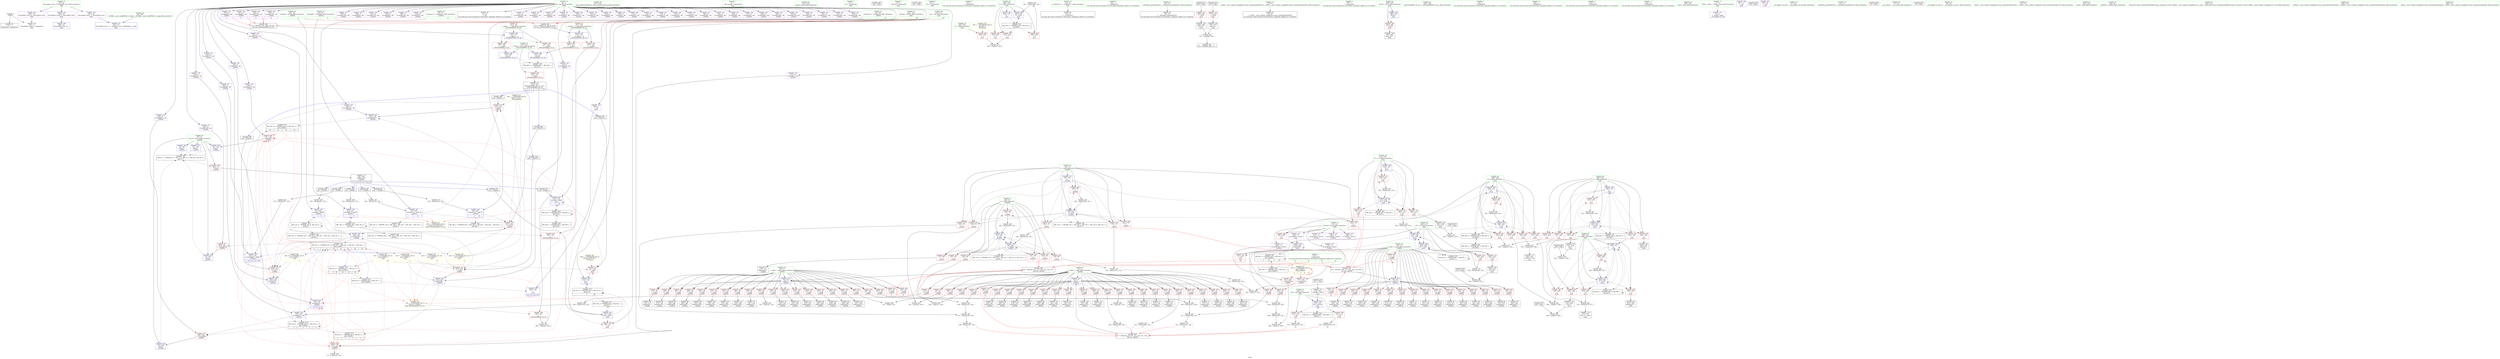 digraph "SVFG" {
	label="SVFG";

	Node0x55676c67b4f0 [shape=record,color=grey,label="{NodeID: 0\nNullPtr}"];
	Node0x55676c67b4f0 -> Node0x55676c6ae3b0[style=solid];
	Node0x55676c67b4f0 -> Node0x55676c6beb60[style=solid];
	Node0x55676c6e79a0 [shape=record,color=black,label="{NodeID: 526\nMR_28V_3 = PHI(MR_28V_4, MR_28V_2, )\npts\{374 \}\n}"];
	Node0x55676c6e79a0 -> Node0x55676c6bc770[style=dashed];
	Node0x55676c6c0a70 [shape=record,color=blue,label="{NodeID: 360\n410\<--512\nlen\<--conv28\nmain\n}"];
	Node0x55676c6c0a70 -> Node0x55676c6bdf00[style=dashed];
	Node0x55676c6c0a70 -> Node0x55676c6bdfd0[style=dashed];
	Node0x55676c6c0a70 -> Node0x55676c6eaba0[style=dashed];
	Node0x55676c6bc6a0 [shape=record,color=red,label="{NodeID: 277\n365\<--364\n\<--arrayidx146\n_Z2DPiii\n}"];
	Node0x55676c6bc6a0 -> Node0x55676c6bfe40[style=solid];
	Node0x55676c6b0450 [shape=record,color=red,label="{NodeID: 194\n168\<--72\n\<--a.addr\n_Z2DPiii\n}"];
	Node0x55676c6b0450 -> Node0x55676c6b90b0[style=solid];
	Node0x55676c6ad610 [shape=record,color=black,label="{NodeID: 111\n360\<--359\nidxprom143\<--\n_Z2DPiii\n}"];
	Node0x55676c6ab9e0 [shape=record,color=green,label="{NodeID: 28\n74\<--75\nb.addr\<--b.addr_field_insensitive\n_Z2DPiii\n}"];
	Node0x55676c6ab9e0 -> Node0x55676c6b13c0[style=solid];
	Node0x55676c6ab9e0 -> Node0x55676c6b1490[style=solid];
	Node0x55676c6ab9e0 -> Node0x55676c6b1560[style=solid];
	Node0x55676c6ab9e0 -> Node0x55676c6b1630[style=solid];
	Node0x55676c6ab9e0 -> Node0x55676c6b1700[style=solid];
	Node0x55676c6ab9e0 -> Node0x55676c6b17d0[style=solid];
	Node0x55676c6ab9e0 -> Node0x55676c6b18a0[style=solid];
	Node0x55676c6ab9e0 -> Node0x55676c6b1970[style=solid];
	Node0x55676c6ab9e0 -> Node0x55676c6b1a40[style=solid];
	Node0x55676c6ab9e0 -> Node0x55676c6b1b10[style=solid];
	Node0x55676c6ab9e0 -> Node0x55676c6b1be0[style=solid];
	Node0x55676c6ab9e0 -> Node0x55676c6b1cb0[style=solid];
	Node0x55676c6ab9e0 -> Node0x55676c6b1d80[style=solid];
	Node0x55676c6ab9e0 -> Node0x55676c6b1e50[style=solid];
	Node0x55676c6ab9e0 -> Node0x55676c6b1f20[style=solid];
	Node0x55676c6ab9e0 -> Node0x55676c6b1ff0[style=solid];
	Node0x55676c6ab9e0 -> Node0x55676c6b20c0[style=solid];
	Node0x55676c6ab9e0 -> Node0x55676c6b2190[style=solid];
	Node0x55676c6ab9e0 -> Node0x55676c6ba180[style=solid];
	Node0x55676c6ab9e0 -> Node0x55676c6bed30[style=solid];
	Node0x55676c6c96b0 [shape=record,color=grey,label="{NodeID: 471\n535 = Binary(534, 105, )\n|{<s0>25}}"];
	Node0x55676c6c96b0:s0 -> Node0x55676c719b60[style=solid,color=red];
	Node0x55676c6bdd60 [shape=record,color=red,label="{NodeID: 305\n482\<--408\n\<--k\nmain\n}"];
	Node0x55676c6bdd60 -> Node0x55676c6cb330[style=solid];
	Node0x55676c6b1b10 [shape=record,color=red,label="{NodeID: 222\n271\<--74\n\<--b.addr\n_Z2DPiii\n|{<s0>9}}"];
	Node0x55676c6b1b10:s0 -> Node0x55676c71a1b0[style=solid,color=red];
	Node0x55676c6b35c0 [shape=record,color=purple,label="{NodeID: 139\n155\<--8\narrayidx30\<--dp\n_Z2DPiii\n}"];
	Node0x55676c6b35c0 -> Node0x55676c6bf210[style=solid];
	Node0x55676c6ae0b0 [shape=record,color=green,label="{NodeID: 56\n507\<--508\nllvm.memset.p0i8.i64\<--llvm.memset.p0i8.i64_field_insensitive\n}"];
	Node0x55676c718b50 [shape=record,color=black,label="{NodeID: 665\n315 = PHI(66, )\n}"];
	Node0x55676c718b50 -> Node0x55676c6cb4b0[style=solid];
	Node0x55676c6b87b0 [shape=record,color=grey,label="{NodeID: 499\n182 = cmp(177, 181, )\n}"];
	Node0x55676c6bf480 [shape=record,color=blue,label="{NodeID: 333\n82\<--202\nref.tmp\<--add52\n_Z2DPiii\n|{|<s3>6}}"];
	Node0x55676c6bf480 -> Node0x55676c6bc1c0[style=dashed];
	Node0x55676c6bf480 -> Node0x55676c6bc290[style=dashed];
	Node0x55676c6bf480 -> Node0x55676c6e51a0[style=dashed];
	Node0x55676c6bf480:s3 -> Node0x55676c6f4520[style=dashed,color=red];
	Node0x55676c6bb0b0 [shape=record,color=red,label="{NodeID: 250\n326\<--76\n\<--c.addr\n_Z2DPiii\n}"];
	Node0x55676c6bb0b0 -> Node0x55676c6acf90[style=solid];
	Node0x55676c6b4c80 [shape=record,color=purple,label="{NodeID: 167\n348\<--8\narrayidx136\<--dp\n_Z2DPiii\n}"];
	Node0x55676c6af8f0 [shape=record,color=black,label="{NodeID: 84\n220\<--219\nidxprom61\<--\n_Z2DPiii\n}"];
	Node0x55676c67bb50 [shape=record,color=green,label="{NodeID: 1\n7\<--1\n__dso_handle\<--dummyObj\nGlob }"];
	Node0x55676c6c0b40 [shape=record,color=blue,label="{NodeID: 361\n412\<--516\nans\<--call30\nmain\n}"];
	Node0x55676c6c0b40 -> Node0x55676c6be0a0[style=dashed];
	Node0x55676c6c0b40 -> Node0x55676c68a6a0[style=dashed];
	Node0x55676c6c0b40 -> Node0x55676c6eb0a0[style=dashed];
	Node0x55676c6bc770 [shape=record,color=red,label="{NodeID: 278\n393\<--373\n\<--retval\n_ZSt3minIiERKT_S2_S2_\n}"];
	Node0x55676c6bc770 -> Node0x55676c6ad880[style=solid];
	Node0x55676c6b0520 [shape=record,color=red,label="{NodeID: 195\n174\<--72\n\<--a.addr\n_Z2DPiii\n}"];
	Node0x55676c6b0520 -> Node0x55676c6af340[style=solid];
	Node0x55676c6ad6e0 [shape=record,color=black,label="{NodeID: 112\n363\<--362\nidxprom145\<--\n_Z2DPiii\n}"];
	Node0x55676c6aba70 [shape=record,color=green,label="{NodeID: 29\n76\<--77\nc.addr\<--c.addr_field_insensitive\n_Z2DPiii\n}"];
	Node0x55676c6aba70 -> Node0x55676c6ba210[style=solid];
	Node0x55676c6aba70 -> Node0x55676c6ba2e0[style=solid];
	Node0x55676c6aba70 -> Node0x55676c6ba3b0[style=solid];
	Node0x55676c6aba70 -> Node0x55676c6ba480[style=solid];
	Node0x55676c6aba70 -> Node0x55676c6ba550[style=solid];
	Node0x55676c6aba70 -> Node0x55676c6ba620[style=solid];
	Node0x55676c6aba70 -> Node0x55676c6ba6f0[style=solid];
	Node0x55676c6aba70 -> Node0x55676c6ba7c0[style=solid];
	Node0x55676c6aba70 -> Node0x55676c6ba890[style=solid];
	Node0x55676c6aba70 -> Node0x55676c6ba960[style=solid];
	Node0x55676c6aba70 -> Node0x55676c6baa30[style=solid];
	Node0x55676c6aba70 -> Node0x55676c6bab00[style=solid];
	Node0x55676c6aba70 -> Node0x55676c6babd0[style=solid];
	Node0x55676c6aba70 -> Node0x55676c6baca0[style=solid];
	Node0x55676c6aba70 -> Node0x55676c6bad70[style=solid];
	Node0x55676c6aba70 -> Node0x55676c6bae40[style=solid];
	Node0x55676c6aba70 -> Node0x55676c6baf10[style=solid];
	Node0x55676c6aba70 -> Node0x55676c6bafe0[style=solid];
	Node0x55676c6aba70 -> Node0x55676c6bb0b0[style=solid];
	Node0x55676c6aba70 -> Node0x55676c6bb180[style=solid];
	Node0x55676c6aba70 -> Node0x55676c6bb250[style=solid];
	Node0x55676c6aba70 -> Node0x55676c6bb320[style=solid];
	Node0x55676c6aba70 -> Node0x55676c6bee00[style=solid];
	Node0x55676c6c9830 [shape=record,color=grey,label="{NodeID: 472\n342 = Binary(341, 105, )\n}"];
	Node0x55676c6c9830 -> Node0x55676c6bfca0[style=solid];
	Node0x55676c6bde30 [shape=record,color=red,label="{NodeID: 306\n486\<--408\n\<--k\nmain\n}"];
	Node0x55676c6bde30 -> Node0x55676c6c0730[style=solid];
	Node0x55676c6b1be0 [shape=record,color=red,label="{NodeID: 223\n278\<--74\n\<--b.addr\n_Z2DPiii\n}"];
	Node0x55676c6b1be0 -> Node0x55676c6b0110[style=solid];
	Node0x55676c6b3690 [shape=record,color=purple,label="{NodeID: 140\n186\<--8\narrayidx44\<--dp\n_Z2DPiii\n}"];
	Node0x55676c6ae1b0 [shape=record,color=green,label="{NodeID: 57\n557\<--558\nprintf\<--printf_field_insensitive\n}"];
	Node0x55676c718c90 [shape=record,color=black,label="{NodeID: 666\n318 = PHI(370, )\n}"];
	Node0x55676c718c90 -> Node0x55676c6bc500[style=solid];
	Node0x55676c6b8930 [shape=record,color=grey,label="{NodeID: 500\n459 = cmp(457, 458, )\n}"];
	Node0x55676c6bf550 [shape=record,color=blue,label="{NodeID: 334\n216\<--207\narrayidx59\<--\n_Z2DPiii\n}"];
	Node0x55676c6bf550 -> Node0x55676c6e47a0[style=dashed];
	Node0x55676c6bb180 [shape=record,color=red,label="{NodeID: 251\n337\<--76\n\<--c.addr\n_Z2DPiii\n}"];
	Node0x55676c6bb180 -> Node0x55676c6ad200[style=solid];
	Node0x55676c6b4d50 [shape=record,color=purple,label="{NodeID: 168\n351\<--8\narrayidx138\<--dp\n_Z2DPiii\n}"];
	Node0x55676c6af9c0 [shape=record,color=black,label="{NodeID: 85\n223\<--222\nidxprom63\<--\n_Z2DPiii\n}"];
	Node0x55676c690430 [shape=record,color=green,label="{NodeID: 2\n17\<--1\n.str\<--dummyObj\nGlob }"];
	Node0x55676c6c0c10 [shape=record,color=blue,label="{NodeID: 362\n414\<--102\ni31\<--\nmain\n}"];
	Node0x55676c6c0c10 -> Node0x55676c6be170[style=dashed];
	Node0x55676c6c0c10 -> Node0x55676c6be240[style=dashed];
	Node0x55676c6c0c10 -> Node0x55676c6be310[style=dashed];
	Node0x55676c6c0c10 -> Node0x55676c6be3e0[style=dashed];
	Node0x55676c6c0c10 -> Node0x55676c6c1020[style=dashed];
	Node0x55676c6c0c10 -> Node0x55676c6eb5a0[style=dashed];
	Node0x55676c6bc840 [shape=record,color=red,label="{NodeID: 279\n383\<--375\n\<--__a.addr\n_ZSt3minIiERKT_S2_S2_\n}"];
	Node0x55676c6bc840 -> Node0x55676c6bcc50[style=solid];
	Node0x55676c6b05f0 [shape=record,color=red,label="{NodeID: 196\n184\<--72\n\<--a.addr\n_Z2DPiii\n}"];
	Node0x55676c6b05f0 -> Node0x55676c6af410[style=solid];
	Node0x55676c6ad7b0 [shape=record,color=black,label="{NodeID: 113\n66\<--368\n_Z2DPiii_ret\<--\n_Z2DPiii\n|{<s0>5|<s1>7|<s2>9|<s3>10|<s4>12|<s5>22|<s6>25}}"];
	Node0x55676c6ad7b0:s0 -> Node0x55676c718220[style=solid,color=blue];
	Node0x55676c6ad7b0:s1 -> Node0x55676c7188d0[style=solid,color=blue];
	Node0x55676c6ad7b0:s2 -> Node0x55676c718510[style=solid,color=blue];
	Node0x55676c6ad7b0:s3 -> Node0x55676c718b50[style=solid,color=blue];
	Node0x55676c6ad7b0:s4 -> Node0x55676c718650[style=solid,color=blue];
	Node0x55676c6ad7b0:s5 -> Node0x55676c719440[style=solid,color=blue];
	Node0x55676c6ad7b0:s6 -> Node0x55676c7197b0[style=solid,color=blue];
	Node0x55676c6abb40 [shape=record,color=green,label="{NodeID: 30\n78\<--79\ni\<--i_field_insensitive\n_Z2DPiii\n}"];
	Node0x55676c6abb40 -> Node0x55676c6bb3f0[style=solid];
	Node0x55676c6abb40 -> Node0x55676c6bb4c0[style=solid];
	Node0x55676c6abb40 -> Node0x55676c6bb590[style=solid];
	Node0x55676c6abb40 -> Node0x55676c6bb660[style=solid];
	Node0x55676c6abb40 -> Node0x55676c6bb730[style=solid];
	Node0x55676c6abb40 -> Node0x55676c6bb800[style=solid];
	Node0x55676c6abb40 -> Node0x55676c6bb8d0[style=solid];
	Node0x55676c6abb40 -> Node0x55676c6bf2e0[style=solid];
	Node0x55676c6abb40 -> Node0x55676c6bf890[style=solid];
	Node0x55676c6f0fa0 [shape=record,color=black,label="{NodeID: 556\nMR_24V_3 = PHI(MR_24V_4, MR_24V_2, )\npts\{130000 \}\n|{|<s3>22|<s4>25}}"];
	Node0x55676c6f0fa0 -> Node0x55676c6c0730[style=dashed];
	Node0x55676c6f0fa0 -> Node0x55676c6ec9a0[style=dashed];
	Node0x55676c6f0fa0 -> Node0x55676c6f0fa0[style=dashed];
	Node0x55676c6f0fa0:s3 -> Node0x55676c6f3f80[style=dashed,color=red];
	Node0x55676c6f0fa0:s4 -> Node0x55676c6f3f80[style=dashed,color=red];
	Node0x55676c6c99b0 [shape=record,color=grey,label="{NodeID: 473\n545 = Binary(544, 105, )\n}"];
	Node0x55676c6c99b0 -> Node0x55676c6c0f50[style=solid];
	Node0x55676c6bdf00 [shape=record,color=red,label="{NodeID: 307\n514\<--410\n\<--len\nmain\n}"];
	Node0x55676c6bdf00 -> Node0x55676c6c93b0[style=solid];
	Node0x55676c6b1cb0 [shape=record,color=red,label="{NodeID: 224\n293\<--74\n\<--b.addr\n_Z2DPiii\n}"];
	Node0x55676c6b1cb0 -> Node0x55676c6caa30[style=solid];
	Node0x55676c6b3760 [shape=record,color=purple,label="{NodeID: 141\n189\<--8\narrayidx46\<--dp\n_Z2DPiii\n}"];
	Node0x55676c6ae2b0 [shape=record,color=green,label="{NodeID: 58\n24\<--585\n_GLOBAL__sub_I_hank55663_0_0.cpp\<--_GLOBAL__sub_I_hank55663_0_0.cpp_field_insensitive\n}"];
	Node0x55676c6ae2b0 -> Node0x55676c6bea60[style=solid];
	Node0x55676c718dd0 [shape=record,color=black,label="{NodeID: 667\n422 = PHI()\n}"];
	Node0x55676c6b8ab0 [shape=record,color=grey,label="{NodeID: 501\n161 = cmp(159, 160, )\n}"];
	Node0x55676c6bf620 [shape=record,color=blue,label="{NodeID: 335\n84\<--233\nref.tmp67\<--add70\n_Z2DPiii\n|{|<s2>8}}"];
	Node0x55676c6bf620 -> Node0x55676c6bc290[style=dashed];
	Node0x55676c6bf620 -> Node0x55676c6e56a0[style=dashed];
	Node0x55676c6bf620:s2 -> Node0x55676c6f4520[style=dashed,color=red];
	Node0x55676c6bb250 [shape=record,color=red,label="{NodeID: 252\n352\<--76\n\<--c.addr\n_Z2DPiii\n}"];
	Node0x55676c6bb250 -> Node0x55676c6ad470[style=solid];
	Node0x55676c6b4e20 [shape=record,color=purple,label="{NodeID: 169\n354\<--8\narrayidx140\<--dp\n_Z2DPiii\n}"];
	Node0x55676c6b4e20 -> Node0x55676c6bfd70[style=solid];
	Node0x55676c6afa90 [shape=record,color=black,label="{NodeID: 86\n226\<--225\nidxprom65\<--\n_Z2DPiii\n}"];
	Node0x55676c690590 [shape=record,color=green,label="{NodeID: 3\n19\<--1\n_ZSt3cin\<--dummyObj\nGlob }"];
	Node0x55676c6c0ce0 [shape=record,color=blue,label="{NodeID: 363\n416\<--526\nj37\<--add\nmain\n}"];
	Node0x55676c6c0ce0 -> Node0x55676c6be4b0[style=dashed];
	Node0x55676c6c0ce0 -> Node0x55676c6be580[style=dashed];
	Node0x55676c6c0ce0 -> Node0x55676c6be650[style=dashed];
	Node0x55676c6c0ce0 -> Node0x55676c6c0ce0[style=dashed];
	Node0x55676c6c0ce0 -> Node0x55676c6c0f50[style=dashed];
	Node0x55676c6c0ce0 -> Node0x55676c6ebaa0[style=dashed];
	Node0x55676c6bc910 [shape=record,color=red,label="{NodeID: 280\n390\<--375\n\<--__a.addr\n_ZSt3minIiERKT_S2_S2_\n}"];
	Node0x55676c6bc910 -> Node0x55676c6c0180[style=solid];
	Node0x55676c6b06c0 [shape=record,color=red,label="{NodeID: 197\n193\<--72\n\<--a.addr\n_Z2DPiii\n}"];
	Node0x55676c6b06c0 -> Node0x55676c6c87b0[style=solid];
	Node0x55676c6ad880 [shape=record,color=black,label="{NodeID: 114\n370\<--393\n_ZSt3minIiERKT_S2_S2__ret\<--\n_ZSt3minIiERKT_S2_S2_\n|{<s0>6|<s1>8|<s2>11|<s3>13|<s4>26}}"];
	Node0x55676c6ad880:s0 -> Node0x55676c718410[style=solid,color=blue];
	Node0x55676c6ad880:s1 -> Node0x55676c718a10[style=solid,color=blue];
	Node0x55676c6ad880:s2 -> Node0x55676c718c90[style=solid,color=blue];
	Node0x55676c6ad880:s3 -> Node0x55676c718790[style=solid,color=blue];
	Node0x55676c6ad880:s4 -> Node0x55676c719950[style=solid,color=blue];
	Node0x55676c6abc10 [shape=record,color=green,label="{NodeID: 31\n80\<--81\nj\<--j_field_insensitive\n_Z2DPiii\n}"];
	Node0x55676c6abc10 -> Node0x55676c6bb9a0[style=solid];
	Node0x55676c6abc10 -> Node0x55676c6bba70[style=solid];
	Node0x55676c6abc10 -> Node0x55676c6bbb40[style=solid];
	Node0x55676c6abc10 -> Node0x55676c6bbc10[style=solid];
	Node0x55676c6abc10 -> Node0x55676c6bbce0[style=solid];
	Node0x55676c6abc10 -> Node0x55676c6bbdb0[style=solid];
	Node0x55676c6abc10 -> Node0x55676c6bbe80[style=solid];
	Node0x55676c6abc10 -> Node0x55676c6bf3b0[style=solid];
	Node0x55676c6abc10 -> Node0x55676c6bf7c0[style=solid];
	Node0x55676c6c9b30 [shape=record,color=grey,label="{NodeID: 474\n164 = Binary(163, 105, )\n}"];
	Node0x55676c6c9b30 -> Node0x55676c6bf3b0[style=solid];
	Node0x55676c6bdfd0 [shape=record,color=red,label="{NodeID: 308\n534\<--410\n\<--len\nmain\n}"];
	Node0x55676c6bdfd0 -> Node0x55676c6c96b0[style=solid];
	Node0x55676c6b1d80 [shape=record,color=red,label="{NodeID: 225\n301\<--74\n\<--b.addr\n_Z2DPiii\n}"];
	Node0x55676c6b1d80 -> Node0x55676c6acc50[style=solid];
	Node0x55676c6b3830 [shape=record,color=purple,label="{NodeID: 142\n192\<--8\narrayidx48\<--dp\n_Z2DPiii\n|{<s0>6}}"];
	Node0x55676c6b3830:s0 -> Node0x55676c71a730[style=solid,color=red];
	Node0x55676c6ae3b0 [shape=record,color=black,label="{NodeID: 59\n2\<--3\ndummyVal\<--dummyVal\n}"];
	Node0x55676c718ea0 [shape=record,color=black,label="{NodeID: 668\n431 = PHI()\n}"];
	Node0x55676c6b8c30 [shape=record,color=grey,label="{NodeID: 502\n385 = cmp(382, 384, )\n}"];
	Node0x55676c6bf6f0 [shape=record,color=blue,label="{NodeID: 336\n245\<--236\narrayidx77\<--\n_Z2DPiii\n}"];
	Node0x55676c6bf6f0 -> Node0x55676c6e5ba0[style=dashed];
	Node0x55676c6bb320 [shape=record,color=red,label="{NodeID: 253\n362\<--76\n\<--c.addr\n_Z2DPiii\n}"];
	Node0x55676c6bb320 -> Node0x55676c6ad6e0[style=solid];
	Node0x55676c6b4ef0 [shape=record,color=purple,label="{NodeID: 170\n358\<--8\narrayidx142\<--dp\n_Z2DPiii\n}"];
	Node0x55676c6afb60 [shape=record,color=black,label="{NodeID: 87\n238\<--237\nidxprom72\<--\n_Z2DPiii\n}"];
	Node0x55676c690830 [shape=record,color=green,label="{NodeID: 4\n20\<--1\n.str.2\<--dummyObj\nGlob }"];
	Node0x55676c6c0db0 [shape=record,color=blue,label="{NodeID: 364\n418\<--538\nref.tmp\<--call44\nmain\n|{|<s3>26}}"];
	Node0x55676c6c0db0 -> Node0x55676c6be8c0[style=dashed];
	Node0x55676c6c0db0 -> Node0x55676c6c0db0[style=dashed];
	Node0x55676c6c0db0 -> Node0x55676c6e6fa0[style=dashed];
	Node0x55676c6c0db0:s3 -> Node0x55676c6f4520[style=dashed,color=red];
	Node0x55676c6bc9e0 [shape=record,color=red,label="{NodeID: 281\n381\<--377\n\<--__b.addr\n_ZSt3minIiERKT_S2_S2_\n}"];
	Node0x55676c6bc9e0 -> Node0x55676c6bcb80[style=solid];
	Node0x55676c6b0790 [shape=record,color=red,label="{NodeID: 198\n208\<--72\n\<--a.addr\n_Z2DPiii\n}"];
	Node0x55676c6b0790 -> Node0x55676c6af680[style=solid];
	Node0x55676c6ad950 [shape=record,color=black,label="{NodeID: 115\n437\<--436\nconv\<--\nmain\n}"];
	Node0x55676c6ad950 -> Node0x55676c6b9230[style=solid];
	Node0x55676c6abce0 [shape=record,color=green,label="{NodeID: 32\n82\<--83\nref.tmp\<--ref.tmp_field_insensitive\n_Z2DPiii\n|{|<s1>6}}"];
	Node0x55676c6abce0 -> Node0x55676c6bf480[style=solid];
	Node0x55676c6abce0:s1 -> Node0x55676c71a940[style=solid,color=red];
	Node0x55676c6f19a0 [shape=record,color=black,label="{NodeID: 558\nMR_48V_4 = PHI(MR_48V_6, MR_48V_3, )\npts\{409 \}\n}"];
	Node0x55676c6f19a0 -> Node0x55676c6c0590[style=dashed];
	Node0x55676c6f19a0 -> Node0x55676c6ea6a0[style=dashed];
	Node0x55676c6f19a0 -> Node0x55676c6f19a0[style=dashed];
	Node0x55676c6c9cb0 [shape=record,color=grey,label="{NodeID: 475\n550 = Binary(549, 105, )\n}"];
	Node0x55676c6c9cb0 -> Node0x55676c6c1020[style=solid];
	Node0x55676c6be0a0 [shape=record,color=red,label="{NodeID: 309\n554\<--412\n\<--ans\nmain\n}"];
	Node0x55676c6b1e50 [shape=record,color=red,label="{NodeID: 226\n310\<--74\n\<--b.addr\n_Z2DPiii\n}"];
	Node0x55676c6b1e50 -> Node0x55676c6c90b0[style=solid];
	Node0x55676c6b3900 [shape=record,color=purple,label="{NodeID: 143\n210\<--8\narrayidx55\<--dp\n_Z2DPiii\n}"];
	Node0x55676c6ae4b0 [shape=record,color=black,label="{NodeID: 60\n10\<--8\n\<--dp\nCan only get source location for instruction, argument, global var or function.}"];
	Node0x55676c718f70 [shape=record,color=black,label="{NodeID: 669\n438 = PHI()\n}"];
	Node0x55676c718f70 -> Node0x55676c6b9230[style=solid];
	Node0x55676c6b8db0 [shape=record,color=grey,label="{NodeID: 503\n296 = cmp(291, 295, )\n}"];
	Node0x55676c6bf7c0 [shape=record,color=blue,label="{NodeID: 337\n80\<--249\nj\<--inc\n_Z2DPiii\n}"];
	Node0x55676c6bf7c0 -> Node0x55676c6bb9a0[style=dashed];
	Node0x55676c6bf7c0 -> Node0x55676c6bba70[style=dashed];
	Node0x55676c6bf7c0 -> Node0x55676c6bbb40[style=dashed];
	Node0x55676c6bf7c0 -> Node0x55676c6bbc10[style=dashed];
	Node0x55676c6bf7c0 -> Node0x55676c6bbce0[style=dashed];
	Node0x55676c6bf7c0 -> Node0x55676c6bbdb0[style=dashed];
	Node0x55676c6bf7c0 -> Node0x55676c6bbe80[style=dashed];
	Node0x55676c6bf7c0 -> Node0x55676c6bf3b0[style=dashed];
	Node0x55676c6bf7c0 -> Node0x55676c6bf7c0[style=dashed];
	Node0x55676c6bf7c0 -> Node0x55676c6ee2a0[style=dashed];
	Node0x55676c6bb3f0 [shape=record,color=red,label="{NodeID: 254\n159\<--78\n\<--i\n_Z2DPiii\n}"];
	Node0x55676c6bb3f0 -> Node0x55676c6b8ab0[style=solid];
	Node0x55676c6b4fc0 [shape=record,color=purple,label="{NodeID: 171\n361\<--8\narrayidx144\<--dp\n_Z2DPiii\n}"];
	Node0x55676c6afc30 [shape=record,color=black,label="{NodeID: 88\n241\<--240\nidxprom74\<--\n_Z2DPiii\n}"];
	Node0x55676c690270 [shape=record,color=green,label="{NodeID: 5\n23\<--1\n\<--dummyObj\nCan only get source location for instruction, argument, global var or function.}"];
	Node0x55676c6c0e80 [shape=record,color=blue,label="{NodeID: 365\n412\<--541\nans\<--\nmain\n}"];
	Node0x55676c6c0e80 -> Node0x55676c68a6a0[style=dashed];
	Node0x55676c6bcab0 [shape=record,color=red,label="{NodeID: 282\n387\<--377\n\<--__b.addr\n_ZSt3minIiERKT_S2_S2_\n}"];
	Node0x55676c6bcab0 -> Node0x55676c6c00b0[style=solid];
	Node0x55676c6b0860 [shape=record,color=red,label="{NodeID: 199\n219\<--72\n\<--a.addr\n_Z2DPiii\n}"];
	Node0x55676c6b0860 -> Node0x55676c6af8f0[style=solid];
	Node0x55676c6b2310 [shape=record,color=black,label="{NodeID: 116\n447\<--446\nconv7\<--\nmain\n}"];
	Node0x55676c6b2310 -> Node0x55676c6b9530[style=solid];
	Node0x55676c6abdb0 [shape=record,color=green,label="{NodeID: 33\n84\<--85\nref.tmp67\<--ref.tmp67_field_insensitive\n_Z2DPiii\n|{|<s1>8}}"];
	Node0x55676c6abdb0 -> Node0x55676c6bf620[style=solid];
	Node0x55676c6abdb0:s1 -> Node0x55676c71a940[style=solid,color=red];
	Node0x55676c6c9e30 [shape=record,color=grey,label="{NodeID: 476\n561 = Binary(560, 105, )\n}"];
	Node0x55676c6c9e30 -> Node0x55676c6c10f0[style=solid];
	Node0x55676c6be170 [shape=record,color=red,label="{NodeID: 310\n520\<--414\n\<--i31\nmain\n}"];
	Node0x55676c6be170 -> Node0x55676c6b2990[style=solid];
	Node0x55676c6b1f20 [shape=record,color=red,label="{NodeID: 227\n313\<--74\n\<--b.addr\n_Z2DPiii\n|{<s0>10}}"];
	Node0x55676c6b1f20:s0 -> Node0x55676c71a1b0[style=solid,color=red];
	Node0x55676c6b39d0 [shape=record,color=purple,label="{NodeID: 144\n213\<--8\narrayidx57\<--dp\n_Z2DPiii\n}"];
	Node0x55676c6ae5b0 [shape=record,color=black,label="{NodeID: 61\n15\<--14\n\<--_Z1sB5cxx11\nCan only get source location for instruction, argument, global var or function.}"];
	Node0x55676c719040 [shape=record,color=black,label="{NodeID: 670\n448 = PHI()\n}"];
	Node0x55676c719040 -> Node0x55676c6b9530[style=solid];
	Node0x55676c6b8f30 [shape=record,color=grey,label="{NodeID: 504\n429 = cmp(427, 428, )\n}"];
	Node0x55676c6bf890 [shape=record,color=blue,label="{NodeID: 338\n78\<--254\ni\<--inc79\n_Z2DPiii\n}"];
	Node0x55676c6bf890 -> Node0x55676c6bb3f0[style=dashed];
	Node0x55676c6bf890 -> Node0x55676c6bb4c0[style=dashed];
	Node0x55676c6bf890 -> Node0x55676c6bb590[style=dashed];
	Node0x55676c6bf890 -> Node0x55676c6bb660[style=dashed];
	Node0x55676c6bf890 -> Node0x55676c6bb730[style=dashed];
	Node0x55676c6bf890 -> Node0x55676c6bb800[style=dashed];
	Node0x55676c6bf890 -> Node0x55676c6bb8d0[style=dashed];
	Node0x55676c6bf890 -> Node0x55676c6bf890[style=dashed];
	Node0x55676c6bf890 -> Node0x55676c6edda0[style=dashed];
	Node0x55676c6bb4c0 [shape=record,color=red,label="{NodeID: 255\n163\<--78\n\<--i\n_Z2DPiii\n}"];
	Node0x55676c6bb4c0 -> Node0x55676c6c9b30[style=solid];
	Node0x55676c6b5090 [shape=record,color=purple,label="{NodeID: 172\n364\<--8\narrayidx146\<--dp\n_Z2DPiii\n}"];
	Node0x55676c6b5090 -> Node0x55676c6bc6a0[style=solid];
	Node0x55676c6afd00 [shape=record,color=black,label="{NodeID: 89\n244\<--243\nidxprom76\<--\n_Z2DPiii\n}"];
	Node0x55676c680c50 [shape=record,color=green,label="{NodeID: 6\n98\<--1\n\<--dummyObj\nCan only get source location for instruction, argument, global var or function.}"];
	Node0x55676c6e97a0 [shape=record,color=black,label="{NodeID: 532\nMR_42V_3 = PHI(MR_42V_4, MR_42V_2, )\npts\{403 \}\n}"];
	Node0x55676c6e97a0 -> Node0x55676c6bcec0[style=dashed];
	Node0x55676c6e97a0 -> Node0x55676c6bcf90[style=dashed];
	Node0x55676c6e97a0 -> Node0x55676c6bd060[style=dashed];
	Node0x55676c6e97a0 -> Node0x55676c6c10f0[style=dashed];
	Node0x55676c6c0f50 [shape=record,color=blue,label="{NodeID: 366\n416\<--545\nj37\<--inc47\nmain\n}"];
	Node0x55676c6c0f50 -> Node0x55676c6be4b0[style=dashed];
	Node0x55676c6c0f50 -> Node0x55676c6be580[style=dashed];
	Node0x55676c6c0f50 -> Node0x55676c6be650[style=dashed];
	Node0x55676c6c0f50 -> Node0x55676c6c0ce0[style=dashed];
	Node0x55676c6c0f50 -> Node0x55676c6c0f50[style=dashed];
	Node0x55676c6c0f50 -> Node0x55676c6ebaa0[style=dashed];
	Node0x55676c6bcb80 [shape=record,color=red,label="{NodeID: 283\n382\<--381\n\<--\n_ZSt3minIiERKT_S2_S2_\n}"];
	Node0x55676c6bcb80 -> Node0x55676c6b8c30[style=solid];
	Node0x55676c6b0930 [shape=record,color=red,label="{NodeID: 200\n228\<--72\n\<--a.addr\n_Z2DPiii\n}"];
	Node0x55676c6b0930 -> Node0x55676c6cad30[style=solid];
	Node0x55676c6b23e0 [shape=record,color=black,label="{NodeID: 117\n464\<--463\nconv13\<--sub\nmain\n}"];
	Node0x55676c6abe80 [shape=record,color=green,label="{NodeID: 34\n86\<--87\nref.tmp111\<--ref.tmp111_field_insensitive\n_Z2DPiii\n|{|<s1>11}}"];
	Node0x55676c6abe80 -> Node0x55676c6bfb00[style=solid];
	Node0x55676c6abe80:s1 -> Node0x55676c71a940[style=solid,color=red];
	Node0x55676c6c9fb0 [shape=record,color=grey,label="{NodeID: 477\n180 = Binary(178, 179, )\n}"];
	Node0x55676c6c9fb0 -> Node0x55676c6ca130[style=solid];
	Node0x55676c6be240 [shape=record,color=red,label="{NodeID: 311\n525\<--414\n\<--i31\nmain\n}"];
	Node0x55676c6be240 -> Node0x55676c6c9530[style=solid];
	Node0x55676c6b1ff0 [shape=record,color=red,label="{NodeID: 228\n323\<--74\n\<--b.addr\n_Z2DPiii\n}"];
	Node0x55676c6b1ff0 -> Node0x55676c6acec0[style=solid];
	Node0x55676c6b3aa0 [shape=record,color=purple,label="{NodeID: 145\n216\<--8\narrayidx59\<--dp\n_Z2DPiii\n}"];
	Node0x55676c6b3aa0 -> Node0x55676c6bf550[style=solid];
	Node0x55676c6ae6b0 [shape=record,color=black,label="{NodeID: 62\n35\<--36\n\<--_ZNSt8ios_base4InitD1Ev\nCan only get source location for instruction, argument, global var or function.}"];
	Node0x55676c719140 [shape=record,color=black,label="{NodeID: 671\n465 = PHI()\n}"];
	Node0x55676c719140 -> Node0x55676c6be720[style=solid];
	Node0x55676c6b90b0 [shape=record,color=grey,label="{NodeID: 505\n169 = cmp(167, 168, )\n}"];
	Node0x55676c6bf960 [shape=record,color=blue,label="{NodeID: 339\n70\<--266\nretval\<--\n_Z2DPiii\n}"];
	Node0x55676c6bf960 -> Node0x55676c6ed8a0[style=dashed];
	Node0x55676c6bb590 [shape=record,color=red,label="{NodeID: 256\n179\<--78\n\<--i\n_Z2DPiii\n}"];
	Node0x55676c6bb590 -> Node0x55676c6c9fb0[style=solid];
	Node0x55676c6b5160 [shape=record,color=purple,label="{NodeID: 173\n509\<--8\n\<--dp\nmain\n}"];
	Node0x55676c6b5160 -> Node0x55676c6c09a0[style=solid];
	Node0x55676c6afdd0 [shape=record,color=black,label="{NodeID: 90\n258\<--257\nidxprom81\<--\n_Z2DPiii\n}"];
	Node0x55676c680370 [shape=record,color=green,label="{NodeID: 7\n102\<--1\n\<--dummyObj\nCan only get source location for instruction, argument, global var or function.|{<s0>12|<s1>12|<s2>22|<s3>22}}"];
	Node0x55676c680370:s0 -> Node0x55676c71a1b0[style=solid,color=red];
	Node0x55676c680370:s1 -> Node0x55676c71a470[style=solid,color=red];
	Node0x55676c680370:s2 -> Node0x55676c71a1b0[style=solid,color=red];
	Node0x55676c680370:s3 -> Node0x55676c71a470[style=solid,color=red];
	Node0x55676c6e9ca0 [shape=record,color=black,label="{NodeID: 533\nMR_44V_2 = PHI(MR_44V_4, MR_44V_1, )\npts\{405 \}\n}"];
	Node0x55676c6e9ca0 -> Node0x55676c6c03f0[style=dashed];
	Node0x55676c6c1020 [shape=record,color=blue,label="{NodeID: 367\n414\<--550\ni31\<--inc50\nmain\n}"];
	Node0x55676c6c1020 -> Node0x55676c6be170[style=dashed];
	Node0x55676c6c1020 -> Node0x55676c6be240[style=dashed];
	Node0x55676c6c1020 -> Node0x55676c6be310[style=dashed];
	Node0x55676c6c1020 -> Node0x55676c6be3e0[style=dashed];
	Node0x55676c6c1020 -> Node0x55676c6c1020[style=dashed];
	Node0x55676c6c1020 -> Node0x55676c6eb5a0[style=dashed];
	Node0x55676c6bcc50 [shape=record,color=red,label="{NodeID: 284\n384\<--383\n\<--\n_ZSt3minIiERKT_S2_S2_\n}"];
	Node0x55676c6bcc50 -> Node0x55676c6b8c30[style=solid];
	Node0x55676c6b0a00 [shape=record,color=red,label="{NodeID: 201\n237\<--72\n\<--a.addr\n_Z2DPiii\n}"];
	Node0x55676c6b0a00 -> Node0x55676c6afb60[style=solid];
	Node0x55676c6b24b0 [shape=record,color=black,label="{NodeID: 118\n469\<--468\nconv15\<--\nmain\n}"];
	Node0x55676c6b24b0 -> Node0x55676c6b96b0[style=solid];
	Node0x55676c6abf50 [shape=record,color=green,label="{NodeID: 35\n88\<--89\nref.tmp131\<--ref.tmp131_field_insensitive\n_Z2DPiii\n|{|<s1>13}}"];
	Node0x55676c6abf50 -> Node0x55676c6bfca0[style=solid];
	Node0x55676c6abf50:s1 -> Node0x55676c71a940[style=solid,color=red];
	Node0x55676c6ca130 [shape=record,color=grey,label="{NodeID: 478\n181 = Binary(180, 105, )\n}"];
	Node0x55676c6ca130 -> Node0x55676c6b87b0[style=solid];
	Node0x55676c6be310 [shape=record,color=red,label="{NodeID: 312\n536\<--414\n\<--i31\nmain\n|{<s0>25}}"];
	Node0x55676c6be310:s0 -> Node0x55676c71a1b0[style=solid,color=red];
	Node0x55676c6b20c0 [shape=record,color=red,label="{NodeID: 229\n334\<--74\n\<--b.addr\n_Z2DPiii\n}"];
	Node0x55676c6b20c0 -> Node0x55676c6ad130[style=solid];
	Node0x55676c6b3b70 [shape=record,color=purple,label="{NodeID: 146\n221\<--8\narrayidx62\<--dp\n_Z2DPiii\n}"];
	Node0x55676c6ae7b0 [shape=record,color=black,label="{NodeID: 63\n56\<--57\n\<--_ZNSt7__cxx1112basic_stringIcSt11char_traitsIcESaIcEED1Ev\nCan only get source location for instruction, argument, global var or function.}"];
	Node0x55676c719240 [shape=record,color=black,label="{NodeID: 672\n474 = PHI()\n}"];
	Node0x55676c719240 -> Node0x55676c6be7f0[style=solid];
	Node0x55676c6b9230 [shape=record,color=grey,label="{NodeID: 506\n441 = cmp(437, 438, )\n}"];
	Node0x55676c6bfa30 [shape=record,color=blue,label="{NodeID: 340\n283\<--274\narrayidx96\<--add90\n_Z2DPiii\n|{|<s1>10|<s2>10|<s3>10|<s4>10}}"];
	Node0x55676c6bfa30 -> Node0x55676c6ed3a0[style=dashed];
	Node0x55676c6bfa30:s1 -> Node0x55676c6bbf50[style=dashed,color=red];
	Node0x55676c6bfa30:s2 -> Node0x55676c6bc020[style=dashed,color=red];
	Node0x55676c6bfa30:s3 -> Node0x55676c6bf140[style=dashed,color=red];
	Node0x55676c6bfa30:s4 -> Node0x55676c6efba0[style=dashed,color=red];
	Node0x55676c6bb660 [shape=record,color=red,label="{NodeID: 257\n196\<--78\n\<--i\n_Z2DPiii\n}"];
	Node0x55676c6bb660 -> Node0x55676c6c8c30[style=solid];
	Node0x55676c6b5230 [shape=record,color=purple,label="{NodeID: 174\n173\<--12\narrayidx37\<--match\n_Z2DPiii\n}"];
	Node0x55676c6afea0 [shape=record,color=black,label="{NodeID: 91\n261\<--260\nidxprom83\<--\n_Z2DPiii\n}"];
	Node0x55676c680400 [shape=record,color=green,label="{NodeID: 8\n105\<--1\n\<--dummyObj\nCan only get source location for instruction, argument, global var or function.}"];
	Node0x55676c6ea1a0 [shape=record,color=black,label="{NodeID: 534\nMR_46V_2 = PHI(MR_46V_3, MR_46V_1, )\npts\{407 \}\n}"];
	Node0x55676c6ea1a0 -> Node0x55676c6c04c0[style=dashed];
	Node0x55676c6ea1a0 -> Node0x55676c6ea1a0[style=dashed];
	Node0x55676c6c10f0 [shape=record,color=blue,label="{NodeID: 368\n402\<--561\nT\<--inc54\nmain\n}"];
	Node0x55676c6c10f0 -> Node0x55676c6e97a0[style=dashed];
	Node0x55676c6bcd20 [shape=record,color=red,label="{NodeID: 285\n564\<--398\n\<--retval\nmain\n}"];
	Node0x55676c6bcd20 -> Node0x55676c6b2b30[style=solid];
	Node0x55676c6b0ad0 [shape=record,color=red,label="{NodeID: 202\n257\<--72\n\<--a.addr\n_Z2DPiii\n}"];
	Node0x55676c6b0ad0 -> Node0x55676c6afdd0[style=solid];
	Node0x55676c6b2580 [shape=record,color=black,label="{NodeID: 119\n473\<--472\nconv17\<--sub16\nmain\n}"];
	Node0x55676c6ac020 [shape=record,color=green,label="{NodeID: 36\n205\<--206\n_ZSt3minIiERKT_S2_S2_\<--_ZSt3minIiERKT_S2_S2__field_insensitive\n}"];
	Node0x55676c6ca2b0 [shape=record,color=grey,label="{NodeID: 479\n270 = Binary(269, 105, )\n|{<s0>9}}"];
	Node0x55676c6ca2b0:s0 -> Node0x55676c719b60[style=solid,color=red];
	Node0x55676c6be3e0 [shape=record,color=red,label="{NodeID: 313\n549\<--414\n\<--i31\nmain\n}"];
	Node0x55676c6be3e0 -> Node0x55676c6c9cb0[style=solid];
	Node0x55676c6b2190 [shape=record,color=red,label="{NodeID: 230\n349\<--74\n\<--b.addr\n_Z2DPiii\n}"];
	Node0x55676c6b2190 -> Node0x55676c6ad3a0[style=solid];
	Node0x55676c6b3c40 [shape=record,color=purple,label="{NodeID: 147\n224\<--8\narrayidx64\<--dp\n_Z2DPiii\n}"];
	Node0x55676c6ae8b0 [shape=record,color=black,label="{NodeID: 64\n108\<--107\nidxprom\<--\n_Z2DPiii\n}"];
	Node0x55676c719340 [shape=record,color=black,label="{NodeID: 673\n511 = PHI()\n}"];
	Node0x55676c719340 -> Node0x55676c6b28c0[style=solid];
	Node0x55676c6b93b0 [shape=record,color=grey,label="{NodeID: 507\n455 = cmp(453, 454, )\n}"];
	Node0x55676c6bfb00 [shape=record,color=blue,label="{NodeID: 341\n86\<--316\nref.tmp111\<--add116\n_Z2DPiii\n|{|<s3>11}}"];
	Node0x55676c6bfb00 -> Node0x55676c6bc500[style=dashed];
	Node0x55676c6bfb00 -> Node0x55676c6bc5d0[style=dashed];
	Node0x55676c6bfb00 -> Node0x55676c6ef1a0[style=dashed];
	Node0x55676c6bfb00:s3 -> Node0x55676c6f4520[style=dashed,color=red];
	Node0x55676c6bb730 [shape=record,color=red,label="{NodeID: 258\n199\<--78\n\<--i\n_Z2DPiii\n|{<s0>5}}"];
	Node0x55676c6bb730:s0 -> Node0x55676c71a1b0[style=solid,color=red];
	Node0x55676c6b5300 [shape=record,color=purple,label="{NodeID: 175\n176\<--12\narrayidx39\<--match\n_Z2DPiii\n}"];
	Node0x55676c6b5300 -> Node0x55676c6bc0f0[style=solid];
	Node0x55676c6aff70 [shape=record,color=black,label="{NodeID: 92\n264\<--263\nidxprom85\<--\n_Z2DPiii\n}"];
	Node0x55676c67b6e0 [shape=record,color=green,label="{NodeID: 9\n118\<--1\n\<--dummyObj\nCan only get source location for instruction, argument, global var or function.}"];
	Node0x55676c6ea6a0 [shape=record,color=black,label="{NodeID: 535\nMR_48V_2 = PHI(MR_48V_3, MR_48V_1, )\npts\{409 \}\n}"];
	Node0x55676c6ea6a0 -> Node0x55676c6ea6a0[style=dashed];
	Node0x55676c6ea6a0 -> Node0x55676c6f19a0[style=dashed];
	Node0x55676c6bcdf0 [shape=record,color=red,label="{NodeID: 286\n428\<--400\n\<--t\nmain\n}"];
	Node0x55676c6bcdf0 -> Node0x55676c6b8f30[style=solid];
	Node0x55676c6b0ba0 [shape=record,color=red,label="{NodeID: 203\n269\<--72\n\<--a.addr\n_Z2DPiii\n}"];
	Node0x55676c6b0ba0 -> Node0x55676c6ca2b0[style=solid];
	Node0x55676c6b2650 [shape=record,color=black,label="{NodeID: 120\n476\<--475\nconv19\<--\nmain\n}"];
	Node0x55676c6b2650 -> Node0x55676c6b96b0[style=solid];
	Node0x55676c6ac0f0 [shape=record,color=green,label="{NodeID: 37\n373\<--374\nretval\<--retval_field_insensitive\n_ZSt3minIiERKT_S2_S2_\n}"];
	Node0x55676c6ac0f0 -> Node0x55676c6bc770[style=solid];
	Node0x55676c6ac0f0 -> Node0x55676c6c00b0[style=solid];
	Node0x55676c6ac0f0 -> Node0x55676c6c0180[style=solid];
	Node0x55676c6ca430 [shape=record,color=grey,label="{NodeID: 480\n472 = Binary(470, 471, )\n}"];
	Node0x55676c6ca430 -> Node0x55676c6b2580[style=solid];
	Node0x55676c6be4b0 [shape=record,color=red,label="{NodeID: 314\n529\<--416\n\<--j37\nmain\n}"];
	Node0x55676c6be4b0 -> Node0x55676c6b2a60[style=solid];
	Node0x55676c6ba180 [shape=record,color=red,label="{NodeID: 231\n359\<--74\n\<--b.addr\n_Z2DPiii\n}"];
	Node0x55676c6ba180 -> Node0x55676c6ad610[style=solid];
	Node0x55676c6b3d10 [shape=record,color=purple,label="{NodeID: 148\n227\<--8\narrayidx66\<--dp\n_Z2DPiii\n|{<s0>8}}"];
	Node0x55676c6b3d10:s0 -> Node0x55676c71a730[style=solid,color=red];
	Node0x55676c6ae980 [shape=record,color=black,label="{NodeID: 65\n111\<--110\nidxprom4\<--\n_Z2DPiii\n}"];
	Node0x55676c719440 [shape=record,color=black,label="{NodeID: 674\n516 = PHI(66, )\n}"];
	Node0x55676c719440 -> Node0x55676c6c0b40[style=solid];
	Node0x55676c6f51c0 [shape=record,color=yellow,style=double,label="{NodeID: 591\n62V_1 = ENCHI(MR_62V_0)\npts\{83 85 87 89 \}\nFun[main]}"];
	Node0x55676c6f51c0 -> Node0x55676c6be8c0[style=dashed];
	Node0x55676c6b9530 [shape=record,color=grey,label="{NodeID: 508\n449 = cmp(447, 448, )\n}"];
	Node0x55676c6bfbd0 [shape=record,color=blue,label="{NodeID: 342\n328\<--319\narrayidx123\<--\n_Z2DPiii\n}"];
	Node0x55676c6bfbd0 -> Node0x55676c6ed3a0[style=dashed];
	Node0x55676c6bb800 [shape=record,color=red,label="{NodeID: 259\n230\<--78\n\<--i\n_Z2DPiii\n|{<s0>7}}"];
	Node0x55676c6bb800:s0 -> Node0x55676c71a1b0[style=solid,color=red];
	Node0x55676c6b53d0 [shape=record,color=purple,label="{NodeID: 176\n287\<--12\narrayidx98\<--match\n_Z2DPiii\n}"];
	Node0x55676c6b0040 [shape=record,color=black,label="{NodeID: 93\n276\<--275\nidxprom91\<--\n_Z2DPiii\n}"];
	Node0x55676c67b7b0 [shape=record,color=green,label="{NodeID: 10\n480\<--1\n\<--dummyObj\nCan only get source location for instruction, argument, global var or function.}"];
	Node0x55676c6eaba0 [shape=record,color=black,label="{NodeID: 536\nMR_50V_2 = PHI(MR_50V_3, MR_50V_1, )\npts\{411 \}\n}"];
	Node0x55676c6eaba0 -> Node0x55676c6c0a70[style=dashed];
	Node0x55676c6bcec0 [shape=record,color=red,label="{NodeID: 287\n427\<--402\n\<--T\nmain\n}"];
	Node0x55676c6bcec0 -> Node0x55676c6b8f30[style=solid];
	Node0x55676c6b0c70 [shape=record,color=red,label="{NodeID: 204\n275\<--72\n\<--a.addr\n_Z2DPiii\n}"];
	Node0x55676c6b0c70 -> Node0x55676c6b0040[style=solid];
	Node0x55676c6b2720 [shape=record,color=black,label="{NodeID: 121\n488\<--487\nidxprom\<--\nmain\n}"];
	Node0x55676c6ac1c0 [shape=record,color=green,label="{NodeID: 38\n375\<--376\n__a.addr\<--__a.addr_field_insensitive\n_ZSt3minIiERKT_S2_S2_\n}"];
	Node0x55676c6ac1c0 -> Node0x55676c6bc840[style=solid];
	Node0x55676c6ac1c0 -> Node0x55676c6bc910[style=solid];
	Node0x55676c6ac1c0 -> Node0x55676c6bff10[style=solid];
	Node0x55676c6ca5b0 [shape=record,color=grey,label="{NodeID: 481\n274 = Binary(273, 105, )\n}"];
	Node0x55676c6ca5b0 -> Node0x55676c6bfa30[style=solid];
	Node0x55676c6be580 [shape=record,color=red,label="{NodeID: 315\n537\<--416\n\<--j37\nmain\n|{<s0>25}}"];
	Node0x55676c6be580:s0 -> Node0x55676c71a470[style=solid,color=red];
	Node0x55676c6ba210 [shape=record,color=red,label="{NodeID: 232\n93\<--76\n\<--c.addr\n_Z2DPiii\n}"];
	Node0x55676c6ba210 -> Node0x55676c6b8330[style=solid];
	Node0x55676c6b3de0 [shape=record,color=purple,label="{NodeID: 149\n239\<--8\narrayidx73\<--dp\n_Z2DPiii\n}"];
	Node0x55676c6aea50 [shape=record,color=black,label="{NodeID: 66\n114\<--113\nidxprom6\<--\n_Z2DPiii\n}"];
	Node0x55676c719610 [shape=record,color=black,label="{NodeID: 675\n522 = PHI()\n}"];
	Node0x55676c719610 -> Node0x55676c6b84b0[style=solid];
	Node0x55676c6b96b0 [shape=record,color=grey,label="{NodeID: 509\n477 = cmp(469, 476, )\n}"];
	Node0x55676c6b96b0 -> Node0x55676c6c81d0[style=solid];
	Node0x55676c6bfca0 [shape=record,color=blue,label="{NodeID: 343\n88\<--342\nref.tmp131\<--add133\n_Z2DPiii\n|{|<s2>13}}"];
	Node0x55676c6bfca0 -> Node0x55676c6bc5d0[style=dashed];
	Node0x55676c6bfca0 -> Node0x55676c6ef6a0[style=dashed];
	Node0x55676c6bfca0:s2 -> Node0x55676c6f4520[style=dashed,color=red];
	Node0x55676c6bb8d0 [shape=record,color=red,label="{NodeID: 260\n253\<--78\n\<--i\n_Z2DPiii\n}"];
	Node0x55676c6bb8d0 -> Node0x55676c6ca8b0[style=solid];
	Node0x55676c6b54a0 [shape=record,color=purple,label="{NodeID: 177\n290\<--12\narrayidx100\<--match\n_Z2DPiii\n}"];
	Node0x55676c6b54a0 -> Node0x55676c6bc430[style=solid];
	Node0x55676c6b0110 [shape=record,color=black,label="{NodeID: 94\n279\<--278\nidxprom93\<--\n_Z2DPiii\n}"];
	Node0x55676c68ff90 [shape=record,color=green,label="{NodeID: 11\n505\<--1\n\<--dummyObj\nCan only get source location for instruction, argument, global var or function.}"];
	Node0x55676c6eb0a0 [shape=record,color=black,label="{NodeID: 537\nMR_52V_2 = PHI(MR_52V_4, MR_52V_1, )\npts\{413 \}\n}"];
	Node0x55676c6eb0a0 -> Node0x55676c6c0b40[style=dashed];
	Node0x55676c6bcf90 [shape=record,color=red,label="{NodeID: 288\n553\<--402\n\<--T\nmain\n}"];
	Node0x55676c6b0d40 [shape=record,color=red,label="{NodeID: 205\n288\<--72\n\<--a.addr\n_Z2DPiii\n}"];
	Node0x55676c6b0d40 -> Node0x55676c6acab0[style=solid];
	Node0x55676c6b27f0 [shape=record,color=black,label="{NodeID: 122\n491\<--490\nidxprom21\<--\nmain\n}"];
	Node0x55676c6ac290 [shape=record,color=green,label="{NodeID: 39\n377\<--378\n__b.addr\<--__b.addr_field_insensitive\n_ZSt3minIiERKT_S2_S2_\n}"];
	Node0x55676c6ac290 -> Node0x55676c6bc9e0[style=solid];
	Node0x55676c6ac290 -> Node0x55676c6bcab0[style=solid];
	Node0x55676c6ac290 -> Node0x55676c6bffe0[style=solid];
	Node0x55676c6ca730 [shape=record,color=grey,label="{NodeID: 482\n295 = Binary(294, 105, )\n}"];
	Node0x55676c6ca730 -> Node0x55676c6b8db0[style=solid];
	Node0x55676c6be650 [shape=record,color=red,label="{NodeID: 316\n544\<--416\n\<--j37\nmain\n}"];
	Node0x55676c6be650 -> Node0x55676c6c99b0[style=solid];
	Node0x55676c6ba2e0 [shape=record,color=red,label="{NodeID: 233\n113\<--76\n\<--c.addr\n_Z2DPiii\n}"];
	Node0x55676c6ba2e0 -> Node0x55676c6aea50[style=solid];
	Node0x55676c6b3eb0 [shape=record,color=purple,label="{NodeID: 150\n242\<--8\narrayidx75\<--dp\n_Z2DPiii\n}"];
	Node0x55676c6aeb20 [shape=record,color=black,label="{NodeID: 67\n121\<--120\nidxprom10\<--\n_Z2DPiii\n}"];
	Node0x55676c7196e0 [shape=record,color=black,label="{NodeID: 676\n531 = PHI()\n}"];
	Node0x55676c7196e0 -> Node0x55676c6cb930[style=solid];
	Node0x55676c68a6a0 [shape=record,color=black,label="{NodeID: 510\nMR_52V_5 = PHI(MR_52V_6, MR_52V_4, )\npts\{413 \}\n|{|<s5>26}}"];
	Node0x55676c68a6a0 -> Node0x55676c6be0a0[style=dashed];
	Node0x55676c68a6a0 -> Node0x55676c6be8c0[style=dashed];
	Node0x55676c68a6a0 -> Node0x55676c6c0e80[style=dashed];
	Node0x55676c68a6a0 -> Node0x55676c68a6a0[style=dashed];
	Node0x55676c68a6a0 -> Node0x55676c6eb0a0[style=dashed];
	Node0x55676c68a6a0:s5 -> Node0x55676c6f4250[style=dashed,color=red];
	Node0x55676c6bfd70 [shape=record,color=blue,label="{NodeID: 344\n354\<--345\narrayidx140\<--\n_Z2DPiii\n}"];
	Node0x55676c6bfd70 -> Node0x55676c6bc6a0[style=dashed];
	Node0x55676c6bfd70 -> Node0x55676c6efba0[style=dashed];
	Node0x55676c6bb9a0 [shape=record,color=red,label="{NodeID: 261\n167\<--80\n\<--j\n_Z2DPiii\n}"];
	Node0x55676c6bb9a0 -> Node0x55676c6b90b0[style=solid];
	Node0x55676c6b5570 [shape=record,color=purple,label="{NodeID: 178\n489\<--12\narrayidx\<--match\nmain\n}"];
	Node0x55676c6b01e0 [shape=record,color=black,label="{NodeID: 95\n282\<--281\nidxprom95\<--\n_Z2DPiii\n}"];
	Node0x55676c690060 [shape=record,color=green,label="{NodeID: 12\n506\<--1\n\<--dummyObj\nCan only get source location for instruction, argument, global var or function.}"];
	Node0x55676c6eb5a0 [shape=record,color=black,label="{NodeID: 538\nMR_54V_2 = PHI(MR_54V_4, MR_54V_1, )\npts\{415 \}\n}"];
	Node0x55676c6eb5a0 -> Node0x55676c6c0c10[style=dashed];
	Node0x55676c6bd060 [shape=record,color=red,label="{NodeID: 289\n560\<--402\n\<--T\nmain\n}"];
	Node0x55676c6bd060 -> Node0x55676c6c9e30[style=solid];
	Node0x55676c6b0e10 [shape=record,color=red,label="{NodeID: 206\n298\<--72\n\<--a.addr\n_Z2DPiii\n}"];
	Node0x55676c6b0e10 -> Node0x55676c6acb80[style=solid];
	Node0x55676c6b28c0 [shape=record,color=black,label="{NodeID: 123\n512\<--511\nconv28\<--call27\nmain\n}"];
	Node0x55676c6b28c0 -> Node0x55676c6c0a70[style=solid];
	Node0x55676c6ac360 [shape=record,color=green,label="{NodeID: 40\n395\<--396\nmain\<--main_field_insensitive\n}"];
	Node0x55676c6f9530 [shape=record,color=yellow,style=double,label="{NodeID: 649\n22V_7 = CSCHI(MR_22V_6)\npts\{110000 \}\nCS[]|{|<s2>6}}"];
	Node0x55676c6f9530 -> Node0x55676c6bc1c0[style=dashed];
	Node0x55676c6f9530 -> Node0x55676c6bf550[style=dashed];
	Node0x55676c6f9530:s2 -> Node0x55676c6f4250[style=dashed,color=red];
	Node0x55676c6ca8b0 [shape=record,color=grey,label="{NodeID: 483\n254 = Binary(253, 105, )\n}"];
	Node0x55676c6ca8b0 -> Node0x55676c6bf890[style=solid];
	Node0x55676c6be720 [shape=record,color=red,label="{NodeID: 317\n468\<--465\n\<--call14\nmain\n}"];
	Node0x55676c6be720 -> Node0x55676c6b24b0[style=solid];
	Node0x55676c6ba3b0 [shape=record,color=red,label="{NodeID: 234\n126\<--76\n\<--c.addr\n_Z2DPiii\n}"];
	Node0x55676c6ba3b0 -> Node0x55676c6aecc0[style=solid];
	Node0x55676c6b3f80 [shape=record,color=purple,label="{NodeID: 151\n245\<--8\narrayidx77\<--dp\n_Z2DPiii\n}"];
	Node0x55676c6b3f80 -> Node0x55676c6bf6f0[style=solid];
	Node0x55676c6aebf0 [shape=record,color=black,label="{NodeID: 68\n124\<--123\nidxprom12\<--\n_Z2DPiii\n}"];
	Node0x55676c7197b0 [shape=record,color=black,label="{NodeID: 677\n538 = PHI(66, )\n}"];
	Node0x55676c7197b0 -> Node0x55676c6c0db0[style=solid];
	Node0x55676c6bfe40 [shape=record,color=blue,label="{NodeID: 345\n70\<--365\nretval\<--\n_Z2DPiii\n}"];
	Node0x55676c6bfe40 -> Node0x55676c6ed8a0[style=dashed];
	Node0x55676c6bba70 [shape=record,color=red,label="{NodeID: 262\n171\<--80\n\<--j\n_Z2DPiii\n}"];
	Node0x55676c6bba70 -> Node0x55676c6af270[style=solid];
	Node0x55676c6b5640 [shape=record,color=purple,label="{NodeID: 179\n492\<--12\narrayidx22\<--match\nmain\n}"];
	Node0x55676c6b5640 -> Node0x55676c6c0730[style=solid];
	Node0x55676c6ac9e0 [shape=record,color=black,label="{NodeID: 96\n286\<--285\nidxprom97\<--\n_Z2DPiii\n}"];
	Node0x55676c690130 [shape=record,color=green,label="{NodeID: 13\n4\<--6\n_ZStL8__ioinit\<--_ZStL8__ioinit_field_insensitive\nGlob }"];
	Node0x55676c690130 -> Node0x55676c6b2c00[style=solid];
	Node0x55676c6ebaa0 [shape=record,color=black,label="{NodeID: 539\nMR_56V_2 = PHI(MR_56V_3, MR_56V_1, )\npts\{417 \}\n}"];
	Node0x55676c6ebaa0 -> Node0x55676c6c0ce0[style=dashed];
	Node0x55676c6ebaa0 -> Node0x55676c6ebaa0[style=dashed];
	Node0x55676c6bd130 [shape=record,color=red,label="{NodeID: 290\n436\<--404\n\<--i\nmain\n}"];
	Node0x55676c6bd130 -> Node0x55676c6ad950[style=solid];
	Node0x55676c6b0ee0 [shape=record,color=red,label="{NodeID: 207\n307\<--72\n\<--a.addr\n_Z2DPiii\n}"];
	Node0x55676c6b0ee0 -> Node0x55676c6c8db0[style=solid];
	Node0x55676c6b2990 [shape=record,color=black,label="{NodeID: 124\n521\<--520\nconv33\<--\nmain\n}"];
	Node0x55676c6b2990 -> Node0x55676c6b84b0[style=solid];
	Node0x55676c6ac430 [shape=record,color=green,label="{NodeID: 41\n398\<--399\nretval\<--retval_field_insensitive\nmain\n}"];
	Node0x55676c6ac430 -> Node0x55676c6bcd20[style=solid];
	Node0x55676c6ac430 -> Node0x55676c6c0250[style=solid];
	Node0x55676c6caa30 [shape=record,color=grey,label="{NodeID: 484\n294 = Binary(292, 293, )\n}"];
	Node0x55676c6caa30 -> Node0x55676c6ca730[style=solid];
	Node0x55676c6be7f0 [shape=record,color=red,label="{NodeID: 318\n475\<--474\n\<--call18\nmain\n}"];
	Node0x55676c6be7f0 -> Node0x55676c6b2650[style=solid];
	Node0x55676c6ba480 [shape=record,color=red,label="{NodeID: 235\n138\<--76\n\<--c.addr\n_Z2DPiii\n}"];
	Node0x55676c6ba480 -> Node0x55676c6aef30[style=solid];
	Node0x55676c6b4050 [shape=record,color=purple,label="{NodeID: 152\n259\<--8\narrayidx82\<--dp\n_Z2DPiii\n}"];
	Node0x55676c6aecc0 [shape=record,color=black,label="{NodeID: 69\n127\<--126\nidxprom14\<--\n_Z2DPiii\n}"];
	Node0x55676c719950 [shape=record,color=black,label="{NodeID: 678\n540 = PHI(370, )\n}"];
	Node0x55676c719950 -> Node0x55676c6be8c0[style=solid];
	Node0x55676c6bff10 [shape=record,color=blue,label="{NodeID: 346\n375\<--371\n__a.addr\<--__a\n_ZSt3minIiERKT_S2_S2_\n}"];
	Node0x55676c6bff10 -> Node0x55676c6bc840[style=dashed];
	Node0x55676c6bff10 -> Node0x55676c6bc910[style=dashed];
	Node0x55676c6bbb40 [shape=record,color=red,label="{NodeID: 263\n178\<--80\n\<--j\n_Z2DPiii\n}"];
	Node0x55676c6bbb40 -> Node0x55676c6c9fb0[style=solid];
	Node0x55676c6b5710 [shape=record,color=purple,label="{NodeID: 180\n421\<--17\n\<--.str\nmain\n}"];
	Node0x55676c6acab0 [shape=record,color=black,label="{NodeID: 97\n289\<--288\nidxprom99\<--\n_Z2DPiii\n}"];
	Node0x55676c68f130 [shape=record,color=green,label="{NodeID: 14\n8\<--11\ndp\<--dp_field_insensitive\nGlob }"];
	Node0x55676c68f130 -> Node0x55676c6ae4b0[style=solid];
	Node0x55676c68f130 -> Node0x55676c6b2cd0[style=solid];
	Node0x55676c68f130 -> Node0x55676c6b2da0[style=solid];
	Node0x55676c68f130 -> Node0x55676c6b2e70[style=solid];
	Node0x55676c68f130 -> Node0x55676c6b2f40[style=solid];
	Node0x55676c68f130 -> Node0x55676c6b3010[style=solid];
	Node0x55676c68f130 -> Node0x55676c6b30e0[style=solid];
	Node0x55676c68f130 -> Node0x55676c6b31b0[style=solid];
	Node0x55676c68f130 -> Node0x55676c6b3280[style=solid];
	Node0x55676c68f130 -> Node0x55676c6b3350[style=solid];
	Node0x55676c68f130 -> Node0x55676c6b3420[style=solid];
	Node0x55676c68f130 -> Node0x55676c6b34f0[style=solid];
	Node0x55676c68f130 -> Node0x55676c6b35c0[style=solid];
	Node0x55676c68f130 -> Node0x55676c6b3690[style=solid];
	Node0x55676c68f130 -> Node0x55676c6b3760[style=solid];
	Node0x55676c68f130 -> Node0x55676c6b3830[style=solid];
	Node0x55676c68f130 -> Node0x55676c6b3900[style=solid];
	Node0x55676c68f130 -> Node0x55676c6b39d0[style=solid];
	Node0x55676c68f130 -> Node0x55676c6b3aa0[style=solid];
	Node0x55676c68f130 -> Node0x55676c6b3b70[style=solid];
	Node0x55676c68f130 -> Node0x55676c6b3c40[style=solid];
	Node0x55676c68f130 -> Node0x55676c6b3d10[style=solid];
	Node0x55676c68f130 -> Node0x55676c6b3de0[style=solid];
	Node0x55676c68f130 -> Node0x55676c6b3eb0[style=solid];
	Node0x55676c68f130 -> Node0x55676c6b3f80[style=solid];
	Node0x55676c68f130 -> Node0x55676c6b4050[style=solid];
	Node0x55676c68f130 -> Node0x55676c6b4120[style=solid];
	Node0x55676c68f130 -> Node0x55676c6b41f0[style=solid];
	Node0x55676c68f130 -> Node0x55676c6b42c0[style=solid];
	Node0x55676c68f130 -> Node0x55676c6b4390[style=solid];
	Node0x55676c68f130 -> Node0x55676c6b4460[style=solid];
	Node0x55676c68f130 -> Node0x55676c6b4530[style=solid];
	Node0x55676c68f130 -> Node0x55676c6b4600[style=solid];
	Node0x55676c68f130 -> Node0x55676c6b46d0[style=solid];
	Node0x55676c68f130 -> Node0x55676c6b47a0[style=solid];
	Node0x55676c68f130 -> Node0x55676c6b4870[style=solid];
	Node0x55676c68f130 -> Node0x55676c6b4940[style=solid];
	Node0x55676c68f130 -> Node0x55676c6b4a10[style=solid];
	Node0x55676c68f130 -> Node0x55676c6b4ae0[style=solid];
	Node0x55676c68f130 -> Node0x55676c6b4bb0[style=solid];
	Node0x55676c68f130 -> Node0x55676c6b4c80[style=solid];
	Node0x55676c68f130 -> Node0x55676c6b4d50[style=solid];
	Node0x55676c68f130 -> Node0x55676c6b4e20[style=solid];
	Node0x55676c68f130 -> Node0x55676c6b4ef0[style=solid];
	Node0x55676c68f130 -> Node0x55676c6b4fc0[style=solid];
	Node0x55676c68f130 -> Node0x55676c6b5090[style=solid];
	Node0x55676c68f130 -> Node0x55676c6b5160[style=solid];
	Node0x55676c6ebfa0 [shape=record,color=black,label="{NodeID: 540\nMR_58V_2 = PHI(MR_58V_3, MR_58V_1, )\npts\{419 \}\n}"];
	Node0x55676c6ebfa0 -> Node0x55676c6e6fa0[style=dashed];
	Node0x55676c6bd200 [shape=record,color=red,label="{NodeID: 291\n443\<--404\n\<--i\nmain\n}"];
	Node0x55676c6bd200 -> Node0x55676c6c04c0[style=solid];
	Node0x55676c6b0fb0 [shape=record,color=red,label="{NodeID: 208\n320\<--72\n\<--a.addr\n_Z2DPiii\n}"];
	Node0x55676c6b0fb0 -> Node0x55676c6acdf0[style=solid];
	Node0x55676c6b2a60 [shape=record,color=black,label="{NodeID: 125\n530\<--529\nconv39\<--\nmain\n}"];
	Node0x55676c6b2a60 -> Node0x55676c6cb930[style=solid];
	Node0x55676c6ac500 [shape=record,color=green,label="{NodeID: 42\n400\<--401\nt\<--t_field_insensitive\nmain\n}"];
	Node0x55676c6ac500 -> Node0x55676c6bcdf0[style=solid];
	Node0x55676c6f97f0 [shape=record,color=yellow,style=double,label="{NodeID: 651\n22V_17 = CSCHI(MR_22V_16)\npts\{110000 \}\nCS[]|{|<s2>13}}"];
	Node0x55676c6f97f0 -> Node0x55676c6bc5d0[style=dashed];
	Node0x55676c6f97f0 -> Node0x55676c6bfd70[style=dashed];
	Node0x55676c6f97f0:s2 -> Node0x55676c6f4250[style=dashed,color=red];
	Node0x55676c6cabb0 [shape=record,color=grey,label="{NodeID: 485\n249 = Binary(248, 105, )\n}"];
	Node0x55676c6cabb0 -> Node0x55676c6bf7c0[style=solid];
	Node0x55676c6be8c0 [shape=record,color=red,label="{NodeID: 319\n541\<--540\n\<--call45\nmain\n}"];
	Node0x55676c6be8c0 -> Node0x55676c6c0e80[style=solid];
	Node0x55676c6ba550 [shape=record,color=red,label="{NodeID: 236\n142\<--76\n\<--c.addr\n_Z2DPiii\n}"];
	Node0x55676c6ba550 -> Node0x55676c6cb7b0[style=solid];
	Node0x55676c6b4120 [shape=record,color=purple,label="{NodeID: 153\n262\<--8\narrayidx84\<--dp\n_Z2DPiii\n}"];
	Node0x55676c6aed90 [shape=record,color=black,label="{NodeID: 70\n133\<--132\nidxprom17\<--\n_Z2DPiii\n}"];
	Node0x55676c719a90 [shape=record,color=black,label="{NodeID: 679\n556 = PHI()\n}"];
	Node0x55676c6e38a0 [shape=record,color=black,label="{NodeID: 513\nMR_22V_6 = PHI(MR_22V_7, MR_22V_5, )\npts\{110000 \}\n|{|<s2>25|<s3>25|<s4>25|<s5>25}}"];
	Node0x55676c6e38a0 -> Node0x55676c6e38a0[style=dashed];
	Node0x55676c6e38a0 -> Node0x55676c6ec4a0[style=dashed];
	Node0x55676c6e38a0:s2 -> Node0x55676c6bbf50[style=dashed,color=red];
	Node0x55676c6e38a0:s3 -> Node0x55676c6bc020[style=dashed,color=red];
	Node0x55676c6e38a0:s4 -> Node0x55676c6bf140[style=dashed,color=red];
	Node0x55676c6e38a0:s5 -> Node0x55676c6efba0[style=dashed,color=red];
	Node0x55676c6bffe0 [shape=record,color=blue,label="{NodeID: 347\n377\<--372\n__b.addr\<--__b\n_ZSt3minIiERKT_S2_S2_\n}"];
	Node0x55676c6bffe0 -> Node0x55676c6bc9e0[style=dashed];
	Node0x55676c6bffe0 -> Node0x55676c6bcab0[style=dashed];
	Node0x55676c6bbc10 [shape=record,color=red,label="{NodeID: 264\n194\<--80\n\<--j\n_Z2DPiii\n}"];
	Node0x55676c6bbc10 -> Node0x55676c6c87b0[style=solid];
	Node0x55676c6b57e0 [shape=record,color=purple,label="{NodeID: 181\n555\<--20\n\<--.str.2\nmain\n}"];
	Node0x55676c6acb80 [shape=record,color=black,label="{NodeID: 98\n299\<--298\nidxprom105\<--\n_Z2DPiii\n}"];
	Node0x55676c68f200 [shape=record,color=green,label="{NodeID: 15\n12\<--13\nmatch\<--match_field_insensitive\nGlob }"];
	Node0x55676c68f200 -> Node0x55676c6b5230[style=solid];
	Node0x55676c68f200 -> Node0x55676c6b5300[style=solid];
	Node0x55676c68f200 -> Node0x55676c6b53d0[style=solid];
	Node0x55676c68f200 -> Node0x55676c6b54a0[style=solid];
	Node0x55676c68f200 -> Node0x55676c6b5570[style=solid];
	Node0x55676c68f200 -> Node0x55676c6b5640[style=solid];
	Node0x55676c6ec4a0 [shape=record,color=black,label="{NodeID: 541\nMR_22V_2 = PHI(MR_22V_5, MR_22V_1, )\npts\{110000 \}\n}"];
	Node0x55676c6ec4a0 -> Node0x55676c6c09a0[style=dashed];
	Node0x55676c6bd2d0 [shape=record,color=red,label="{NodeID: 292\n454\<--404\n\<--i\nmain\n}"];
	Node0x55676c6bd2d0 -> Node0x55676c6b93b0[style=solid];
	Node0x55676c6b1080 [shape=record,color=red,label="{NodeID: 209\n331\<--72\n\<--a.addr\n_Z2DPiii\n}"];
	Node0x55676c6b1080 -> Node0x55676c6ad060[style=solid];
	Node0x55676c6b2b30 [shape=record,color=black,label="{NodeID: 126\n397\<--564\nmain_ret\<--\nmain\n}"];
	Node0x55676c6ac5d0 [shape=record,color=green,label="{NodeID: 43\n402\<--403\nT\<--T_field_insensitive\nmain\n}"];
	Node0x55676c6ac5d0 -> Node0x55676c6bcec0[style=solid];
	Node0x55676c6ac5d0 -> Node0x55676c6bcf90[style=solid];
	Node0x55676c6ac5d0 -> Node0x55676c6bd060[style=solid];
	Node0x55676c6ac5d0 -> Node0x55676c6c0320[style=solid];
	Node0x55676c6ac5d0 -> Node0x55676c6c10f0[style=solid];
	Node0x55676c6f9950 [shape=record,color=yellow,style=double,label="{NodeID: 652\n22V_10 = CSCHI(MR_22V_9)\npts\{110000 \}\nCS[]|{|<s2>8}}"];
	Node0x55676c6f9950 -> Node0x55676c6bc290[style=dashed];
	Node0x55676c6f9950 -> Node0x55676c6bf6f0[style=dashed];
	Node0x55676c6f9950:s2 -> Node0x55676c6f4250[style=dashed,color=red];
	Node0x55676c6cad30 [shape=record,color=grey,label="{NodeID: 486\n229 = Binary(228, 105, )\n|{<s0>7}}"];
	Node0x55676c6cad30:s0 -> Node0x55676c719b60[style=solid,color=red];
	Node0x55676c6be990 [shape=record,color=blue,label="{NodeID: 320\n590\<--23\nllvm.global_ctors_0\<--\nGlob }"];
	Node0x55676c6ba620 [shape=record,color=red,label="{NodeID: 237\n153\<--76\n\<--c.addr\n_Z2DPiii\n}"];
	Node0x55676c6ba620 -> Node0x55676c6af1a0[style=solid];
	Node0x55676c6b41f0 [shape=record,color=purple,label="{NodeID: 154\n265\<--8\narrayidx86\<--dp\n_Z2DPiii\n}"];
	Node0x55676c6b41f0 -> Node0x55676c6bc360[style=solid];
	Node0x55676c6aee60 [shape=record,color=black,label="{NodeID: 71\n136\<--135\nidxprom19\<--\n_Z2DPiii\n}"];
	Node0x55676c719b60 [shape=record,color=black,label="{NodeID: 680\n67 = PHI(198, 229, 270, 312, 340, 515, 535, )\n0th arg _Z2DPiii }"];
	Node0x55676c719b60 -> Node0x55676c6bec60[style=solid];
	Node0x55676c6c00b0 [shape=record,color=blue,label="{NodeID: 348\n373\<--387\nretval\<--\n_ZSt3minIiERKT_S2_S2_\n}"];
	Node0x55676c6c00b0 -> Node0x55676c6e79a0[style=dashed];
	Node0x55676c6bbce0 [shape=record,color=red,label="{NodeID: 265\n200\<--80\n\<--j\n_Z2DPiii\n|{<s0>5}}"];
	Node0x55676c6bbce0:s0 -> Node0x55676c71a470[style=solid,color=red];
	Node0x55676c6b58b0 [shape=record,color=purple,label="{NodeID: 182\n590\<--22\nllvm.global_ctors_0\<--llvm.global_ctors\nGlob }"];
	Node0x55676c6b58b0 -> Node0x55676c6be990[style=solid];
	Node0x55676c6acc50 [shape=record,color=black,label="{NodeID: 99\n302\<--301\nidxprom107\<--\n_Z2DPiii\n}"];
	Node0x55676c68f2d0 [shape=record,color=green,label="{NodeID: 16\n14\<--16\n_Z1sB5cxx11\<--_Z1sB5cxx11_field_insensitive\nGlob }"];
	Node0x55676c68f2d0 -> Node0x55676c6ae5b0[style=solid];
	Node0x55676c6ec9a0 [shape=record,color=black,label="{NodeID: 542\nMR_24V_2 = PHI(MR_24V_3, MR_24V_1, )\npts\{130000 \}\n}"];
	Node0x55676c6ec9a0 -> Node0x55676c6f0fa0[style=dashed];
	Node0x55676c6bd3a0 [shape=record,color=red,label="{NodeID: 293\n461\<--404\n\<--i\nmain\n}"];
	Node0x55676c6bd3a0 -> Node0x55676c6caeb0[style=solid];
	Node0x55676c6b1150 [shape=record,color=red,label="{NodeID: 210\n340\<--72\n\<--a.addr\n_Z2DPiii\n|{<s0>12}}"];
	Node0x55676c6b1150:s0 -> Node0x55676c719b60[style=solid,color=red];
	Node0x55676c6b2c00 [shape=record,color=purple,label="{NodeID: 127\n33\<--4\n\<--_ZStL8__ioinit\n__cxx_global_var_init\n}"];
	Node0x55676c6ac6a0 [shape=record,color=green,label="{NodeID: 44\n404\<--405\ni\<--i_field_insensitive\nmain\n}"];
	Node0x55676c6ac6a0 -> Node0x55676c6bd130[style=solid];
	Node0x55676c6ac6a0 -> Node0x55676c6bd200[style=solid];
	Node0x55676c6ac6a0 -> Node0x55676c6bd2d0[style=solid];
	Node0x55676c6ac6a0 -> Node0x55676c6bd3a0[style=solid];
	Node0x55676c6ac6a0 -> Node0x55676c6bd470[style=solid];
	Node0x55676c6ac6a0 -> Node0x55676c6bd540[style=solid];
	Node0x55676c6ac6a0 -> Node0x55676c6c03f0[style=solid];
	Node0x55676c6ac6a0 -> Node0x55676c6c08d0[style=solid];
	Node0x55676c6f9ab0 [shape=record,color=yellow,style=double,label="{NodeID: 653\n22V_14 = CSCHI(MR_22V_13)\npts\{110000 \}\nCS[]|{|<s2>11}}"];
	Node0x55676c6f9ab0 -> Node0x55676c6bc500[style=dashed];
	Node0x55676c6f9ab0 -> Node0x55676c6bfbd0[style=dashed];
	Node0x55676c6f9ab0:s2 -> Node0x55676c6f4250[style=dashed,color=red];
	Node0x55676c6caeb0 [shape=record,color=grey,label="{NodeID: 487\n463 = Binary(461, 462, )\n}"];
	Node0x55676c6caeb0 -> Node0x55676c6b23e0[style=solid];
	Node0x55676c6bea60 [shape=record,color=blue,label="{NodeID: 321\n591\<--24\nllvm.global_ctors_1\<--_GLOBAL__sub_I_hank55663_0_0.cpp\nGlob }"];
	Node0x55676c6ba6f0 [shape=record,color=red,label="{NodeID: 238\n190\<--76\n\<--c.addr\n_Z2DPiii\n}"];
	Node0x55676c6ba6f0 -> Node0x55676c6af5b0[style=solid];
	Node0x55676c6b42c0 [shape=record,color=purple,label="{NodeID: 155\n277\<--8\narrayidx92\<--dp\n_Z2DPiii\n}"];
	Node0x55676c6aef30 [shape=record,color=black,label="{NodeID: 72\n139\<--138\nidxprom21\<--\n_Z2DPiii\n}"];
	Node0x55676c71a1b0 [shape=record,color=black,label="{NodeID: 681\n68 = PHI(199, 230, 271, 313, 102, 102, 536, )\n1st arg _Z2DPiii }"];
	Node0x55676c71a1b0 -> Node0x55676c6bed30[style=solid];
	Node0x55676c6c0180 [shape=record,color=blue,label="{NodeID: 349\n373\<--390\nretval\<--\n_ZSt3minIiERKT_S2_S2_\n}"];
	Node0x55676c6c0180 -> Node0x55676c6e79a0[style=dashed];
	Node0x55676c6bbdb0 [shape=record,color=red,label="{NodeID: 266\n231\<--80\n\<--j\n_Z2DPiii\n|{<s0>7}}"];
	Node0x55676c6bbdb0:s0 -> Node0x55676c71a470[style=solid,color=red];
	Node0x55676c6b59b0 [shape=record,color=purple,label="{NodeID: 183\n591\<--22\nllvm.global_ctors_1\<--llvm.global_ctors\nGlob }"];
	Node0x55676c6b59b0 -> Node0x55676c6bea60[style=solid];
	Node0x55676c6acd20 [shape=record,color=black,label="{NodeID: 100\n305\<--304\nidxprom109\<--\n_Z2DPiii\n}"];
	Node0x55676c68f3a0 [shape=record,color=green,label="{NodeID: 17\n22\<--26\nllvm.global_ctors\<--llvm.global_ctors_field_insensitive\nGlob }"];
	Node0x55676c68f3a0 -> Node0x55676c6b58b0[style=solid];
	Node0x55676c68f3a0 -> Node0x55676c6b59b0[style=solid];
	Node0x55676c68f3a0 -> Node0x55676c6b5ab0[style=solid];
	Node0x55676c6c81d0 [shape=record,color=black,label="{NodeID: 460\n479 = PHI(480, 480, 477, )\n}"];
	Node0x55676c6bd470 [shape=record,color=red,label="{NodeID: 294\n487\<--404\n\<--i\nmain\n}"];
	Node0x55676c6bd470 -> Node0x55676c6b2720[style=solid];
	Node0x55676c6b1220 [shape=record,color=red,label="{NodeID: 211\n346\<--72\n\<--a.addr\n_Z2DPiii\n}"];
	Node0x55676c6b1220 -> Node0x55676c6ad2d0[style=solid];
	Node0x55676c6b2cd0 [shape=record,color=purple,label="{NodeID: 128\n109\<--8\narrayidx\<--dp\n_Z2DPiii\n}"];
	Node0x55676c6ac770 [shape=record,color=green,label="{NodeID: 45\n406\<--407\nj\<--j_field_insensitive\nmain\n}"];
	Node0x55676c6ac770 -> Node0x55676c6bd610[style=solid];
	Node0x55676c6ac770 -> Node0x55676c6bd6e0[style=solid];
	Node0x55676c6ac770 -> Node0x55676c6bd7b0[style=solid];
	Node0x55676c6ac770 -> Node0x55676c6bd880[style=solid];
	Node0x55676c6ac770 -> Node0x55676c6bd950[style=solid];
	Node0x55676c6ac770 -> Node0x55676c6c04c0[style=solid];
	Node0x55676c6ac770 -> Node0x55676c6c0800[style=solid];
	Node0x55676c6f3f80 [shape=record,color=yellow,style=double,label="{NodeID: 571\n24V_1 = ENCHI(MR_24V_0)\npts\{130000 \}\nFun[_Z2DPiii]|{|<s2>5|<s3>7|<s4>9|<s5>10|<s6>12}}"];
	Node0x55676c6f3f80 -> Node0x55676c6bc0f0[style=dashed];
	Node0x55676c6f3f80 -> Node0x55676c6bc430[style=dashed];
	Node0x55676c6f3f80:s2 -> Node0x55676c6f3f80[style=dashed,color=red];
	Node0x55676c6f3f80:s3 -> Node0x55676c6f3f80[style=dashed,color=red];
	Node0x55676c6f3f80:s4 -> Node0x55676c6f3f80[style=dashed,color=red];
	Node0x55676c6f3f80:s5 -> Node0x55676c6f3f80[style=dashed,color=red];
	Node0x55676c6f3f80:s6 -> Node0x55676c6f3f80[style=dashed,color=red];
	Node0x55676c6cb030 [shape=record,color=grey,label="{NodeID: 488\n233 = Binary(232, 105, )\n}"];
	Node0x55676c6cb030 -> Node0x55676c6bf620[style=solid];
	Node0x55676c6beb60 [shape=record,color=blue, style = dotted,label="{NodeID: 322\n592\<--3\nllvm.global_ctors_2\<--dummyVal\nGlob }"];
	Node0x55676c6ba7c0 [shape=record,color=red,label="{NodeID: 239\n214\<--76\n\<--c.addr\n_Z2DPiii\n}"];
	Node0x55676c6ba7c0 -> Node0x55676c6af820[style=solid];
	Node0x55676c6b4390 [shape=record,color=purple,label="{NodeID: 156\n280\<--8\narrayidx94\<--dp\n_Z2DPiii\n}"];
	Node0x55676c6af000 [shape=record,color=black,label="{NodeID: 73\n148\<--147\nidxprom25\<--\n_Z2DPiii\n}"];
	Node0x55676c71a470 [shape=record,color=black,label="{NodeID: 682\n69 = PHI(200, 231, 272, 314, 102, 102, 537, )\n2nd arg _Z2DPiii }"];
	Node0x55676c71a470 -> Node0x55676c6bee00[style=solid];
	Node0x55676c6e47a0 [shape=record,color=black,label="{NodeID: 516\nMR_22V_9 = PHI(MR_22V_8, MR_22V_6, )\npts\{110000 \}\n|{<s0>7|<s1>7|<s2>7|<s3>7}}"];
	Node0x55676c6e47a0:s0 -> Node0x55676c6bbf50[style=dashed,color=red];
	Node0x55676c6e47a0:s1 -> Node0x55676c6bc020[style=dashed,color=red];
	Node0x55676c6e47a0:s2 -> Node0x55676c6bf140[style=dashed,color=red];
	Node0x55676c6e47a0:s3 -> Node0x55676c6efba0[style=dashed,color=red];
	Node0x55676c6c0250 [shape=record,color=blue,label="{NodeID: 350\n398\<--102\nretval\<--\nmain\n}"];
	Node0x55676c6c0250 -> Node0x55676c6bcd20[style=dashed];
	Node0x55676c6bbe80 [shape=record,color=red,label="{NodeID: 267\n248\<--80\n\<--j\n_Z2DPiii\n}"];
	Node0x55676c6bbe80 -> Node0x55676c6cabb0[style=solid];
	Node0x55676c6b5ab0 [shape=record,color=purple,label="{NodeID: 184\n592\<--22\nllvm.global_ctors_2\<--llvm.global_ctors\nGlob }"];
	Node0x55676c6b5ab0 -> Node0x55676c6beb60[style=solid];
	Node0x55676c6acdf0 [shape=record,color=black,label="{NodeID: 101\n321\<--320\nidxprom118\<--\n_Z2DPiii\n}"];
	Node0x55676c68f470 [shape=record,color=green,label="{NodeID: 18\n27\<--28\n__cxx_global_var_init\<--__cxx_global_var_init_field_insensitive\n}"];
	Node0x55676c6ed3a0 [shape=record,color=black,label="{NodeID: 544\nMR_22V_16 = PHI(MR_22V_15, MR_22V_13, )\npts\{110000 \}\n|{<s0>12|<s1>12|<s2>12|<s3>12}}"];
	Node0x55676c6ed3a0:s0 -> Node0x55676c6bbf50[style=dashed,color=red];
	Node0x55676c6ed3a0:s1 -> Node0x55676c6bc020[style=dashed,color=red];
	Node0x55676c6ed3a0:s2 -> Node0x55676c6bf140[style=dashed,color=red];
	Node0x55676c6ed3a0:s3 -> Node0x55676c6efba0[style=dashed,color=red];
	Node0x55676c6c87b0 [shape=record,color=grey,label="{NodeID: 461\n195 = Binary(193, 194, )\n}"];
	Node0x55676c6c87b0 -> Node0x55676c6c8c30[style=solid];
	Node0x55676c6bd540 [shape=record,color=red,label="{NodeID: 295\n500\<--404\n\<--i\nmain\n}"];
	Node0x55676c6bd540 -> Node0x55676c6c8ab0[style=solid];
	Node0x55676c6b12f0 [shape=record,color=red,label="{NodeID: 212\n356\<--72\n\<--a.addr\n_Z2DPiii\n}"];
	Node0x55676c6b12f0 -> Node0x55676c6ad540[style=solid];
	Node0x55676c6b2da0 [shape=record,color=purple,label="{NodeID: 129\n112\<--8\narrayidx5\<--dp\n_Z2DPiii\n}"];
	Node0x55676c6ac840 [shape=record,color=green,label="{NodeID: 46\n408\<--409\nk\<--k_field_insensitive\nmain\n}"];
	Node0x55676c6ac840 -> Node0x55676c6bda20[style=solid];
	Node0x55676c6ac840 -> Node0x55676c6bdaf0[style=solid];
	Node0x55676c6ac840 -> Node0x55676c6bdbc0[style=solid];
	Node0x55676c6ac840 -> Node0x55676c6bdc90[style=solid];
	Node0x55676c6ac840 -> Node0x55676c6bdd60[style=solid];
	Node0x55676c6ac840 -> Node0x55676c6bde30[style=solid];
	Node0x55676c6ac840 -> Node0x55676c6c0590[style=solid];
	Node0x55676c6ac840 -> Node0x55676c6c0660[style=solid];
	Node0x55676c6f9d70 [shape=record,color=yellow,style=double,label="{NodeID: 655\n22V_7 = CSCHI(MR_22V_6)\npts\{110000 \}\nCS[]|{|<s2>26}}"];
	Node0x55676c6f9d70 -> Node0x55676c6be8c0[style=dashed];
	Node0x55676c6f9d70 -> Node0x55676c6e38a0[style=dashed];
	Node0x55676c6f9d70:s2 -> Node0x55676c6f4250[style=dashed,color=red];
	Node0x55676c6f4060 [shape=record,color=yellow,style=double,label="{NodeID: 572\n26V_1 = ENCHI(MR_26V_0)\npts\{413 419 \}\nFun[_Z2DPiii]}"];
	Node0x55676c6f4060 -> Node0x55676c6bc1c0[style=dashed];
	Node0x55676c6f4060 -> Node0x55676c6bc290[style=dashed];
	Node0x55676c6f4060 -> Node0x55676c6bc500[style=dashed];
	Node0x55676c6f4060 -> Node0x55676c6bc5d0[style=dashed];
	Node0x55676c6cb1b0 [shape=record,color=grey,label="{NodeID: 489\n146 = Binary(145, 105, )\n}"];
	Node0x55676c6cb1b0 -> Node0x55676c6bf210[style=solid];
	Node0x55676c6bec60 [shape=record,color=blue,label="{NodeID: 323\n72\<--67\na.addr\<--a\n_Z2DPiii\n}"];
	Node0x55676c6bec60 -> Node0x55676c6b5c80[style=dashed];
	Node0x55676c6bec60 -> Node0x55676c6b5d50[style=dashed];
	Node0x55676c6bec60 -> Node0x55676c6b5e20[style=dashed];
	Node0x55676c6bec60 -> Node0x55676c6b5ef0[style=dashed];
	Node0x55676c6bec60 -> Node0x55676c6b5fc0[style=dashed];
	Node0x55676c6bec60 -> Node0x55676c6b6090[style=dashed];
	Node0x55676c6bec60 -> Node0x55676c6b02b0[style=dashed];
	Node0x55676c6bec60 -> Node0x55676c6b0380[style=dashed];
	Node0x55676c6bec60 -> Node0x55676c6b0450[style=dashed];
	Node0x55676c6bec60 -> Node0x55676c6b0520[style=dashed];
	Node0x55676c6bec60 -> Node0x55676c6b05f0[style=dashed];
	Node0x55676c6bec60 -> Node0x55676c6b06c0[style=dashed];
	Node0x55676c6bec60 -> Node0x55676c6b0790[style=dashed];
	Node0x55676c6bec60 -> Node0x55676c6b0860[style=dashed];
	Node0x55676c6bec60 -> Node0x55676c6b0930[style=dashed];
	Node0x55676c6bec60 -> Node0x55676c6b0a00[style=dashed];
	Node0x55676c6bec60 -> Node0x55676c6b0ad0[style=dashed];
	Node0x55676c6bec60 -> Node0x55676c6b0ba0[style=dashed];
	Node0x55676c6bec60 -> Node0x55676c6b0c70[style=dashed];
	Node0x55676c6bec60 -> Node0x55676c6b0d40[style=dashed];
	Node0x55676c6bec60 -> Node0x55676c6b0e10[style=dashed];
	Node0x55676c6bec60 -> Node0x55676c6b0ee0[style=dashed];
	Node0x55676c6bec60 -> Node0x55676c6b0fb0[style=dashed];
	Node0x55676c6bec60 -> Node0x55676c6b1080[style=dashed];
	Node0x55676c6bec60 -> Node0x55676c6b1150[style=dashed];
	Node0x55676c6bec60 -> Node0x55676c6b1220[style=dashed];
	Node0x55676c6bec60 -> Node0x55676c6b12f0[style=dashed];
	Node0x55676c6ba890 [shape=record,color=red,label="{NodeID: 240\n225\<--76\n\<--c.addr\n_Z2DPiii\n}"];
	Node0x55676c6ba890 -> Node0x55676c6afa90[style=solid];
	Node0x55676c6b4460 [shape=record,color=purple,label="{NodeID: 157\n283\<--8\narrayidx96\<--dp\n_Z2DPiii\n}"];
	Node0x55676c6b4460 -> Node0x55676c6bfa30[style=solid];
	Node0x55676c6af0d0 [shape=record,color=black,label="{NodeID: 74\n151\<--150\nidxprom27\<--\n_Z2DPiii\n}"];
	Node0x55676c71a730 [shape=record,color=black,label="{NodeID: 683\n371 = PHI(192, 227, 306, 339, 412, )\n0th arg _ZSt3minIiERKT_S2_S2_ }"];
	Node0x55676c71a730 -> Node0x55676c6bff10[style=solid];
	Node0x55676c6c0320 [shape=record,color=blue,label="{NodeID: 351\n402\<--105\nT\<--\nmain\n}"];
	Node0x55676c6c0320 -> Node0x55676c6e97a0[style=dashed];
	Node0x55676c6bbf50 [shape=record,color=red,label="{NodeID: 268\n116\<--115\n\<--arrayidx7\n_Z2DPiii\n}"];
	Node0x55676c6bbf50 -> Node0x55676c6b8630[style=solid];
	Node0x55676c6b5bb0 [shape=record,color=red,label="{NodeID: 185\n368\<--70\n\<--retval\n_Z2DPiii\n}"];
	Node0x55676c6b5bb0 -> Node0x55676c6ad7b0[style=solid];
	Node0x55676c6acec0 [shape=record,color=black,label="{NodeID: 102\n324\<--323\nidxprom120\<--\n_Z2DPiii\n}"];
	Node0x55676c6ab4d0 [shape=record,color=green,label="{NodeID: 19\n31\<--32\n_ZNSt8ios_base4InitC1Ev\<--_ZNSt8ios_base4InitC1Ev_field_insensitive\n}"];
	Node0x55676c6ed8a0 [shape=record,color=black,label="{NodeID: 545\nMR_2V_3 = PHI(MR_2V_7, MR_2V_5, MR_2V_2, MR_2V_6, MR_2V_4, )\npts\{71 \}\n}"];
	Node0x55676c6ed8a0 -> Node0x55676c6b5bb0[style=dashed];
	Node0x55676c6c8930 [shape=record,color=grey,label="{NodeID: 462\n198 = Binary(197, 105, )\n|{<s0>5}}"];
	Node0x55676c6c8930:s0 -> Node0x55676c719b60[style=solid,color=red];
	Node0x55676c6bd610 [shape=record,color=red,label="{NodeID: 296\n446\<--406\n\<--j\nmain\n}"];
	Node0x55676c6bd610 -> Node0x55676c6b2310[style=solid];
	Node0x55676c6b13c0 [shape=record,color=red,label="{NodeID: 213\n110\<--74\n\<--b.addr\n_Z2DPiii\n}"];
	Node0x55676c6b13c0 -> Node0x55676c6ae980[style=solid];
	Node0x55676c6b2e70 [shape=record,color=purple,label="{NodeID: 130\n115\<--8\narrayidx7\<--dp\n_Z2DPiii\n}"];
	Node0x55676c6b2e70 -> Node0x55676c6bbf50[style=solid];
	Node0x55676c6ac910 [shape=record,color=green,label="{NodeID: 47\n410\<--411\nlen\<--len_field_insensitive\nmain\n}"];
	Node0x55676c6ac910 -> Node0x55676c6bdf00[style=solid];
	Node0x55676c6ac910 -> Node0x55676c6bdfd0[style=solid];
	Node0x55676c6ac910 -> Node0x55676c6c0a70[style=solid];
	Node0x55676c715cb0 [shape=record,color=black,label="{NodeID: 656\n34 = PHI()\n}"];
	Node0x55676c6cb330 [shape=record,color=grey,label="{NodeID: 490\n483 = Binary(482, 105, )\n}"];
	Node0x55676c6cb330 -> Node0x55676c6c0660[style=solid];
	Node0x55676c6bed30 [shape=record,color=blue,label="{NodeID: 324\n74\<--68\nb.addr\<--b\n_Z2DPiii\n}"];
	Node0x55676c6bed30 -> Node0x55676c6b13c0[style=dashed];
	Node0x55676c6bed30 -> Node0x55676c6b1490[style=dashed];
	Node0x55676c6bed30 -> Node0x55676c6b1560[style=dashed];
	Node0x55676c6bed30 -> Node0x55676c6b1630[style=dashed];
	Node0x55676c6bed30 -> Node0x55676c6b1700[style=dashed];
	Node0x55676c6bed30 -> Node0x55676c6b17d0[style=dashed];
	Node0x55676c6bed30 -> Node0x55676c6b18a0[style=dashed];
	Node0x55676c6bed30 -> Node0x55676c6b1970[style=dashed];
	Node0x55676c6bed30 -> Node0x55676c6b1a40[style=dashed];
	Node0x55676c6bed30 -> Node0x55676c6b1b10[style=dashed];
	Node0x55676c6bed30 -> Node0x55676c6b1be0[style=dashed];
	Node0x55676c6bed30 -> Node0x55676c6b1cb0[style=dashed];
	Node0x55676c6bed30 -> Node0x55676c6b1d80[style=dashed];
	Node0x55676c6bed30 -> Node0x55676c6b1e50[style=dashed];
	Node0x55676c6bed30 -> Node0x55676c6b1f20[style=dashed];
	Node0x55676c6bed30 -> Node0x55676c6b1ff0[style=dashed];
	Node0x55676c6bed30 -> Node0x55676c6b20c0[style=dashed];
	Node0x55676c6bed30 -> Node0x55676c6b2190[style=dashed];
	Node0x55676c6bed30 -> Node0x55676c6ba180[style=dashed];
	Node0x55676c6ba960 [shape=record,color=red,label="{NodeID: 241\n243\<--76\n\<--c.addr\n_Z2DPiii\n}"];
	Node0x55676c6ba960 -> Node0x55676c6afd00[style=solid];
	Node0x55676c6b4530 [shape=record,color=purple,label="{NodeID: 158\n300\<--8\narrayidx106\<--dp\n_Z2DPiii\n}"];
	Node0x55676c6af1a0 [shape=record,color=black,label="{NodeID: 75\n154\<--153\nidxprom29\<--\n_Z2DPiii\n}"];
	Node0x55676c71a940 [shape=record,color=black,label="{NodeID: 684\n372 = PHI(82, 84, 86, 88, 418, )\n1st arg _ZSt3minIiERKT_S2_S2_ }"];
	Node0x55676c71a940 -> Node0x55676c6bffe0[style=solid];
	Node0x55676c6e51a0 [shape=record,color=black,label="{NodeID: 518\nMR_14V_4 = PHI(MR_14V_6, MR_14V_3, )\npts\{83 \}\n}"];
	Node0x55676c6e51a0 -> Node0x55676c6bc290[style=dashed];
	Node0x55676c6e51a0 -> Node0x55676c6bf480[style=dashed];
	Node0x55676c6e51a0 -> Node0x55676c6e51a0[style=dashed];
	Node0x55676c6e51a0 -> Node0x55676c6ee7a0[style=dashed];
	Node0x55676c6c03f0 [shape=record,color=blue,label="{NodeID: 352\n404\<--102\ni\<--\nmain\n}"];
	Node0x55676c6c03f0 -> Node0x55676c6bd130[style=dashed];
	Node0x55676c6c03f0 -> Node0x55676c6bd200[style=dashed];
	Node0x55676c6c03f0 -> Node0x55676c6bd2d0[style=dashed];
	Node0x55676c6c03f0 -> Node0x55676c6bd3a0[style=dashed];
	Node0x55676c6c03f0 -> Node0x55676c6bd470[style=dashed];
	Node0x55676c6c03f0 -> Node0x55676c6bd540[style=dashed];
	Node0x55676c6c03f0 -> Node0x55676c6c08d0[style=dashed];
	Node0x55676c6c03f0 -> Node0x55676c6e9ca0[style=dashed];
	Node0x55676c6bc020 [shape=record,color=red,label="{NodeID: 269\n129\<--128\n\<--arrayidx15\n_Z2DPiii\n}"];
	Node0x55676c6bc020 -> Node0x55676c6bf070[style=solid];
	Node0x55676c6b5c80 [shape=record,color=red,label="{NodeID: 186\n94\<--72\n\<--a.addr\n_Z2DPiii\n}"];
	Node0x55676c6b5c80 -> Node0x55676c6b8330[style=solid];
	Node0x55676c6acf90 [shape=record,color=black,label="{NodeID: 103\n327\<--326\nidxprom122\<--\n_Z2DPiii\n}"];
	Node0x55676c6ab560 [shape=record,color=green,label="{NodeID: 20\n37\<--38\n__cxa_atexit\<--__cxa_atexit_field_insensitive\n}"];
	Node0x55676c6edda0 [shape=record,color=black,label="{NodeID: 546\nMR_10V_2 = PHI(MR_10V_1, MR_10V_1, MR_10V_1, MR_10V_4, MR_10V_1, )\npts\{79 \}\n}"];
	Node0x55676c6c8ab0 [shape=record,color=grey,label="{NodeID: 463\n501 = Binary(500, 105, )\n}"];
	Node0x55676c6c8ab0 -> Node0x55676c6c08d0[style=solid];
	Node0x55676c6bd6e0 [shape=record,color=red,label="{NodeID: 297\n458\<--406\n\<--j\nmain\n}"];
	Node0x55676c6bd6e0 -> Node0x55676c6b8930[style=solid];
	Node0x55676c6b1490 [shape=record,color=red,label="{NodeID: 214\n123\<--74\n\<--b.addr\n_Z2DPiii\n}"];
	Node0x55676c6b1490 -> Node0x55676c6aebf0[style=solid];
	Node0x55676c6b2f40 [shape=record,color=purple,label="{NodeID: 131\n122\<--8\narrayidx11\<--dp\n_Z2DPiii\n}"];
	Node0x55676c6ada00 [shape=record,color=green,label="{NodeID: 48\n412\<--413\nans\<--ans_field_insensitive\nmain\n|{|<s3>26}}"];
	Node0x55676c6ada00 -> Node0x55676c6be0a0[style=solid];
	Node0x55676c6ada00 -> Node0x55676c6c0b40[style=solid];
	Node0x55676c6ada00 -> Node0x55676c6c0e80[style=solid];
	Node0x55676c6ada00:s3 -> Node0x55676c71a730[style=solid,color=red];
	Node0x55676c718120 [shape=record,color=black,label="{NodeID: 657\n55 = PHI()\n}"];
	Node0x55676c6f4250 [shape=record,color=yellow,style=double,label="{NodeID: 574\n34V_1 = ENCHI(MR_34V_0)\npts\{413 110000 \}\nFun[_ZSt3minIiERKT_S2_S2_]}"];
	Node0x55676c6f4250 -> Node0x55676c6bcc50[style=dashed];
	Node0x55676c6cb4b0 [shape=record,color=grey,label="{NodeID: 491\n316 = Binary(315, 105, )\n}"];
	Node0x55676c6cb4b0 -> Node0x55676c6bfb00[style=solid];
	Node0x55676c6bee00 [shape=record,color=blue,label="{NodeID: 325\n76\<--69\nc.addr\<--c\n_Z2DPiii\n}"];
	Node0x55676c6bee00 -> Node0x55676c6ba210[style=dashed];
	Node0x55676c6bee00 -> Node0x55676c6ba2e0[style=dashed];
	Node0x55676c6bee00 -> Node0x55676c6ba3b0[style=dashed];
	Node0x55676c6bee00 -> Node0x55676c6ba480[style=dashed];
	Node0x55676c6bee00 -> Node0x55676c6ba550[style=dashed];
	Node0x55676c6bee00 -> Node0x55676c6ba620[style=dashed];
	Node0x55676c6bee00 -> Node0x55676c6ba6f0[style=dashed];
	Node0x55676c6bee00 -> Node0x55676c6ba7c0[style=dashed];
	Node0x55676c6bee00 -> Node0x55676c6ba890[style=dashed];
	Node0x55676c6bee00 -> Node0x55676c6ba960[style=dashed];
	Node0x55676c6bee00 -> Node0x55676c6baa30[style=dashed];
	Node0x55676c6bee00 -> Node0x55676c6bab00[style=dashed];
	Node0x55676c6bee00 -> Node0x55676c6babd0[style=dashed];
	Node0x55676c6bee00 -> Node0x55676c6baca0[style=dashed];
	Node0x55676c6bee00 -> Node0x55676c6bad70[style=dashed];
	Node0x55676c6bee00 -> Node0x55676c6bae40[style=dashed];
	Node0x55676c6bee00 -> Node0x55676c6baf10[style=dashed];
	Node0x55676c6bee00 -> Node0x55676c6bafe0[style=dashed];
	Node0x55676c6bee00 -> Node0x55676c6bb0b0[style=dashed];
	Node0x55676c6bee00 -> Node0x55676c6bb180[style=dashed];
	Node0x55676c6bee00 -> Node0x55676c6bb250[style=dashed];
	Node0x55676c6bee00 -> Node0x55676c6bb320[style=dashed];
	Node0x55676c6baa30 [shape=record,color=red,label="{NodeID: 242\n263\<--76\n\<--c.addr\n_Z2DPiii\n}"];
	Node0x55676c6baa30 -> Node0x55676c6aff70[style=solid];
	Node0x55676c6b4600 [shape=record,color=purple,label="{NodeID: 159\n303\<--8\narrayidx108\<--dp\n_Z2DPiii\n}"];
	Node0x55676c6af270 [shape=record,color=black,label="{NodeID: 76\n172\<--171\nidxprom36\<--\n_Z2DPiii\n}"];
	Node0x55676c6e56a0 [shape=record,color=black,label="{NodeID: 519\nMR_16V_4 = PHI(MR_16V_5, MR_16V_3, )\npts\{85 \}\n}"];
	Node0x55676c6e56a0 -> Node0x55676c6bc1c0[style=dashed];
	Node0x55676c6e56a0 -> Node0x55676c6bf620[style=dashed];
	Node0x55676c6e56a0 -> Node0x55676c6e56a0[style=dashed];
	Node0x55676c6e56a0 -> Node0x55676c6eeca0[style=dashed];
	Node0x55676c6c04c0 [shape=record,color=blue,label="{NodeID: 353\n406\<--443\nj\<--\nmain\n}"];
	Node0x55676c6c04c0 -> Node0x55676c6bd610[style=dashed];
	Node0x55676c6c04c0 -> Node0x55676c6bd6e0[style=dashed];
	Node0x55676c6c04c0 -> Node0x55676c6bd7b0[style=dashed];
	Node0x55676c6c04c0 -> Node0x55676c6bd880[style=dashed];
	Node0x55676c6c04c0 -> Node0x55676c6bd950[style=dashed];
	Node0x55676c6c04c0 -> Node0x55676c6c04c0[style=dashed];
	Node0x55676c6c04c0 -> Node0x55676c6c0800[style=dashed];
	Node0x55676c6c04c0 -> Node0x55676c6ea1a0[style=dashed];
	Node0x55676c6bc0f0 [shape=record,color=red,label="{NodeID: 270\n177\<--176\n\<--arrayidx39\n_Z2DPiii\n}"];
	Node0x55676c6bc0f0 -> Node0x55676c6b87b0[style=solid];
	Node0x55676c6b5d50 [shape=record,color=red,label="{NodeID: 187\n100\<--72\n\<--a.addr\n_Z2DPiii\n}"];
	Node0x55676c6b5d50 -> Node0x55676c6b81b0[style=solid];
	Node0x55676c6ad060 [shape=record,color=black,label="{NodeID: 104\n332\<--331\nidxprom125\<--\n_Z2DPiii\n}"];
	Node0x55676c6ab5f0 [shape=record,color=green,label="{NodeID: 21\n36\<--42\n_ZNSt8ios_base4InitD1Ev\<--_ZNSt8ios_base4InitD1Ev_field_insensitive\n}"];
	Node0x55676c6ab5f0 -> Node0x55676c6ae6b0[style=solid];
	Node0x55676c6ee2a0 [shape=record,color=black,label="{NodeID: 547\nMR_12V_2 = PHI(MR_12V_1, MR_12V_1, MR_12V_1, MR_12V_3, MR_12V_1, )\npts\{81 \}\n}"];
	Node0x55676c6c8c30 [shape=record,color=grey,label="{NodeID: 464\n197 = Binary(195, 196, )\n}"];
	Node0x55676c6c8c30 -> Node0x55676c6c8930[style=solid];
	Node0x55676c6bd7b0 [shape=record,color=red,label="{NodeID: 298\n470\<--406\n\<--j\nmain\n}"];
	Node0x55676c6bd7b0 -> Node0x55676c6ca430[style=solid];
	Node0x55676c6b1560 [shape=record,color=red,label="{NodeID: 215\n135\<--74\n\<--b.addr\n_Z2DPiii\n}"];
	Node0x55676c6b1560 -> Node0x55676c6aee60[style=solid];
	Node0x55676c6b3010 [shape=record,color=purple,label="{NodeID: 132\n125\<--8\narrayidx13\<--dp\n_Z2DPiii\n}"];
	Node0x55676c6adad0 [shape=record,color=green,label="{NodeID: 49\n414\<--415\ni31\<--i31_field_insensitive\nmain\n}"];
	Node0x55676c6adad0 -> Node0x55676c6be170[style=solid];
	Node0x55676c6adad0 -> Node0x55676c6be240[style=solid];
	Node0x55676c6adad0 -> Node0x55676c6be310[style=solid];
	Node0x55676c6adad0 -> Node0x55676c6be3e0[style=solid];
	Node0x55676c6adad0 -> Node0x55676c6c0c10[style=solid];
	Node0x55676c6adad0 -> Node0x55676c6c1020[style=solid];
	Node0x55676c718220 [shape=record,color=black,label="{NodeID: 658\n201 = PHI(66, )\n}"];
	Node0x55676c718220 -> Node0x55676c6c8f30[style=solid];
	Node0x55676c6cb630 [shape=record,color=grey,label="{NodeID: 492\n312 = Binary(311, 105, )\n|{<s0>10}}"];
	Node0x55676c6cb630:s0 -> Node0x55676c719b60[style=solid,color=red];
	Node0x55676c6beed0 [shape=record,color=blue,label="{NodeID: 326\n70\<--98\nretval\<--\n_Z2DPiii\n}"];
	Node0x55676c6beed0 -> Node0x55676c6ed8a0[style=dashed];
	Node0x55676c6bab00 [shape=record,color=red,label="{NodeID: 243\n272\<--76\n\<--c.addr\n_Z2DPiii\n|{<s0>9}}"];
	Node0x55676c6bab00:s0 -> Node0x55676c71a470[style=solid,color=red];
	Node0x55676c6b46d0 [shape=record,color=purple,label="{NodeID: 160\n306\<--8\narrayidx110\<--dp\n_Z2DPiii\n|{<s0>11}}"];
	Node0x55676c6b46d0:s0 -> Node0x55676c71a730[style=solid,color=red];
	Node0x55676c6af340 [shape=record,color=black,label="{NodeID: 77\n175\<--174\nidxprom38\<--\n_Z2DPiii\n}"];
	Node0x55676c6e5ba0 [shape=record,color=black,label="{NodeID: 520\nMR_22V_6 = PHI(MR_22V_11, MR_22V_5, )\npts\{110000 \}\n|{|<s4>5|<s5>5|<s6>5|<s7>5}}"];
	Node0x55676c6e5ba0 -> Node0x55676c6bc360[style=dashed];
	Node0x55676c6e5ba0 -> Node0x55676c6e47a0[style=dashed];
	Node0x55676c6e5ba0 -> Node0x55676c6e5ba0[style=dashed];
	Node0x55676c6e5ba0 -> Node0x55676c6efba0[style=dashed];
	Node0x55676c6e5ba0:s4 -> Node0x55676c6bbf50[style=dashed,color=red];
	Node0x55676c6e5ba0:s5 -> Node0x55676c6bc020[style=dashed,color=red];
	Node0x55676c6e5ba0:s6 -> Node0x55676c6bf140[style=dashed,color=red];
	Node0x55676c6e5ba0:s7 -> Node0x55676c6efba0[style=dashed,color=red];
	Node0x55676c6c0590 [shape=record,color=blue,label="{NodeID: 354\n408\<--102\nk\<--\nmain\n}"];
	Node0x55676c6c0590 -> Node0x55676c6bda20[style=dashed];
	Node0x55676c6c0590 -> Node0x55676c6bdaf0[style=dashed];
	Node0x55676c6c0590 -> Node0x55676c6bdbc0[style=dashed];
	Node0x55676c6c0590 -> Node0x55676c6bdc90[style=dashed];
	Node0x55676c6c0590 -> Node0x55676c6bdd60[style=dashed];
	Node0x55676c6c0590 -> Node0x55676c6bde30[style=dashed];
	Node0x55676c6c0590 -> Node0x55676c6c0660[style=dashed];
	Node0x55676c6c0590 -> Node0x55676c6f19a0[style=dashed];
	Node0x55676c6bc1c0 [shape=record,color=red,label="{NodeID: 271\n207\<--204\n\<--call53\n_Z2DPiii\n}"];
	Node0x55676c6bc1c0 -> Node0x55676c6bf550[style=solid];
	Node0x55676c6b5e20 [shape=record,color=red,label="{NodeID: 188\n107\<--72\n\<--a.addr\n_Z2DPiii\n}"];
	Node0x55676c6b5e20 -> Node0x55676c6ae8b0[style=solid];
	Node0x55676c6ad130 [shape=record,color=black,label="{NodeID: 105\n335\<--334\nidxprom127\<--\n_Z2DPiii\n}"];
	Node0x55676c6ab680 [shape=record,color=green,label="{NodeID: 22\n49\<--50\n__cxx_global_var_init.1\<--__cxx_global_var_init.1_field_insensitive\n}"];
	Node0x55676c6ee7a0 [shape=record,color=black,label="{NodeID: 548\nMR_14V_2 = PHI(MR_14V_1, MR_14V_1, MR_14V_1, MR_14V_3, MR_14V_1, )\npts\{83 \}\n}"];
	Node0x55676c6c8db0 [shape=record,color=grey,label="{NodeID: 465\n309 = Binary(307, 308, )\n}"];
	Node0x55676c6c8db0 -> Node0x55676c6c90b0[style=solid];
	Node0x55676c6bd880 [shape=record,color=red,label="{NodeID: 299\n490\<--406\n\<--j\nmain\n}"];
	Node0x55676c6bd880 -> Node0x55676c6b27f0[style=solid];
	Node0x55676c6b1630 [shape=record,color=red,label="{NodeID: 216\n150\<--74\n\<--b.addr\n_Z2DPiii\n}"];
	Node0x55676c6b1630 -> Node0x55676c6af0d0[style=solid];
	Node0x55676c6b30e0 [shape=record,color=purple,label="{NodeID: 133\n128\<--8\narrayidx15\<--dp\n_Z2DPiii\n}"];
	Node0x55676c6b30e0 -> Node0x55676c6bc020[style=solid];
	Node0x55676c6adba0 [shape=record,color=green,label="{NodeID: 50\n416\<--417\nj37\<--j37_field_insensitive\nmain\n}"];
	Node0x55676c6adba0 -> Node0x55676c6be4b0[style=solid];
	Node0x55676c6adba0 -> Node0x55676c6be580[style=solid];
	Node0x55676c6adba0 -> Node0x55676c6be650[style=solid];
	Node0x55676c6adba0 -> Node0x55676c6c0ce0[style=solid];
	Node0x55676c6adba0 -> Node0x55676c6c0f50[style=solid];
	Node0x55676c718410 [shape=record,color=black,label="{NodeID: 659\n204 = PHI(370, )\n}"];
	Node0x55676c718410 -> Node0x55676c6bc1c0[style=solid];
	Node0x55676c6cb7b0 [shape=record,color=grey,label="{NodeID: 493\n143 = cmp(142, 102, )\n}"];
	Node0x55676c6befa0 [shape=record,color=blue,label="{NodeID: 327\n70\<--105\nretval\<--\n_Z2DPiii\n}"];
	Node0x55676c6befa0 -> Node0x55676c6ed8a0[style=dashed];
	Node0x55676c6babd0 [shape=record,color=red,label="{NodeID: 244\n281\<--76\n\<--c.addr\n_Z2DPiii\n}"];
	Node0x55676c6babd0 -> Node0x55676c6b01e0[style=solid];
	Node0x55676c6b47a0 [shape=record,color=purple,label="{NodeID: 161\n322\<--8\narrayidx119\<--dp\n_Z2DPiii\n}"];
	Node0x55676c6af410 [shape=record,color=black,label="{NodeID: 78\n185\<--184\nidxprom43\<--\n_Z2DPiii\n}"];
	Node0x55676c6c0660 [shape=record,color=blue,label="{NodeID: 355\n408\<--483\nk\<--inc\nmain\n}"];
	Node0x55676c6c0660 -> Node0x55676c6bda20[style=dashed];
	Node0x55676c6c0660 -> Node0x55676c6bdaf0[style=dashed];
	Node0x55676c6c0660 -> Node0x55676c6bdbc0[style=dashed];
	Node0x55676c6c0660 -> Node0x55676c6bdc90[style=dashed];
	Node0x55676c6c0660 -> Node0x55676c6bdd60[style=dashed];
	Node0x55676c6c0660 -> Node0x55676c6bde30[style=dashed];
	Node0x55676c6c0660 -> Node0x55676c6c0660[style=dashed];
	Node0x55676c6c0660 -> Node0x55676c6f19a0[style=dashed];
	Node0x55676c6bc290 [shape=record,color=red,label="{NodeID: 272\n236\<--235\n\<--call71\n_Z2DPiii\n}"];
	Node0x55676c6bc290 -> Node0x55676c6bf6f0[style=solid];
	Node0x55676c6b5ef0 [shape=record,color=red,label="{NodeID: 189\n120\<--72\n\<--a.addr\n_Z2DPiii\n}"];
	Node0x55676c6b5ef0 -> Node0x55676c6aeb20[style=solid];
	Node0x55676c6ad200 [shape=record,color=black,label="{NodeID: 106\n338\<--337\nidxprom129\<--\n_Z2DPiii\n}"];
	Node0x55676c6ab710 [shape=record,color=green,label="{NodeID: 23\n53\<--54\n_ZNSt7__cxx1112basic_stringIcSt11char_traitsIcESaIcEEC1Ev\<--_ZNSt7__cxx1112basic_stringIcSt11char_traitsIcESaIcEEC1Ev_field_insensitive\n}"];
	Node0x55676c6eeca0 [shape=record,color=black,label="{NodeID: 549\nMR_16V_2 = PHI(MR_16V_1, MR_16V_1, MR_16V_1, MR_16V_3, MR_16V_1, )\npts\{85 \}\n}"];
	Node0x55676c6c8f30 [shape=record,color=grey,label="{NodeID: 466\n202 = Binary(201, 105, )\n}"];
	Node0x55676c6c8f30 -> Node0x55676c6bf480[style=solid];
	Node0x55676c6bd950 [shape=record,color=red,label="{NodeID: 300\n495\<--406\n\<--j\nmain\n}"];
	Node0x55676c6bd950 -> Node0x55676c6c9230[style=solid];
	Node0x55676c6b1700 [shape=record,color=red,label="{NodeID: 217\n187\<--74\n\<--b.addr\n_Z2DPiii\n}"];
	Node0x55676c6b1700 -> Node0x55676c6af4e0[style=solid];
	Node0x55676c6b31b0 [shape=record,color=purple,label="{NodeID: 134\n134\<--8\narrayidx18\<--dp\n_Z2DPiii\n}"];
	Node0x55676c6adc70 [shape=record,color=green,label="{NodeID: 51\n418\<--419\nref.tmp\<--ref.tmp_field_insensitive\nmain\n|{|<s1>26}}"];
	Node0x55676c6adc70 -> Node0x55676c6c0db0[style=solid];
	Node0x55676c6adc70:s1 -> Node0x55676c71a940[style=solid,color=red];
	Node0x55676c718510 [shape=record,color=black,label="{NodeID: 660\n273 = PHI(66, )\n}"];
	Node0x55676c718510 -> Node0x55676c6ca5b0[style=solid];
	Node0x55676c6f4520 [shape=record,color=yellow,style=double,label="{NodeID: 577\n36V_1 = ENCHI(MR_36V_0)\npts\{83 85 87 89 419 \}\nFun[_ZSt3minIiERKT_S2_S2_]}"];
	Node0x55676c6f4520 -> Node0x55676c6bcb80[style=dashed];
	Node0x55676c6cb930 [shape=record,color=grey,label="{NodeID: 494\n532 = cmp(530, 531, )\n}"];
	Node0x55676c6bf070 [shape=record,color=blue,label="{NodeID: 328\n70\<--129\nretval\<--\n_Z2DPiii\n}"];
	Node0x55676c6bf070 -> Node0x55676c6ed8a0[style=dashed];
	Node0x55676c6baca0 [shape=record,color=red,label="{NodeID: 245\n285\<--76\n\<--c.addr\n_Z2DPiii\n}"];
	Node0x55676c6baca0 -> Node0x55676c6ac9e0[style=solid];
	Node0x55676c6b4870 [shape=record,color=purple,label="{NodeID: 162\n325\<--8\narrayidx121\<--dp\n_Z2DPiii\n}"];
	Node0x55676c6af4e0 [shape=record,color=black,label="{NodeID: 79\n188\<--187\nidxprom45\<--\n_Z2DPiii\n}"];
	Node0x55676c6c0730 [shape=record,color=blue,label="{NodeID: 356\n492\<--486\narrayidx22\<--\nmain\n}"];
	Node0x55676c6c0730 -> Node0x55676c6c0730[style=dashed];
	Node0x55676c6c0730 -> Node0x55676c6f0fa0[style=dashed];
	Node0x55676c6bc360 [shape=record,color=red,label="{NodeID: 273\n266\<--265\n\<--arrayidx86\n_Z2DPiii\n}"];
	Node0x55676c6bc360 -> Node0x55676c6bf960[style=solid];
	Node0x55676c6b5fc0 [shape=record,color=red,label="{NodeID: 190\n132\<--72\n\<--a.addr\n_Z2DPiii\n}"];
	Node0x55676c6b5fc0 -> Node0x55676c6aed90[style=solid];
	Node0x55676c6ad2d0 [shape=record,color=black,label="{NodeID: 107\n347\<--346\nidxprom135\<--\n_Z2DPiii\n}"];
	Node0x55676c6ab7a0 [shape=record,color=green,label="{NodeID: 24\n57\<--61\n_ZNSt7__cxx1112basic_stringIcSt11char_traitsIcESaIcEED1Ev\<--_ZNSt7__cxx1112basic_stringIcSt11char_traitsIcESaIcEED1Ev_field_insensitive\n}"];
	Node0x55676c6ab7a0 -> Node0x55676c6ae7b0[style=solid];
	Node0x55676c6ef1a0 [shape=record,color=black,label="{NodeID: 550\nMR_18V_2 = PHI(MR_18V_4, MR_18V_1, MR_18V_1, MR_18V_1, MR_18V_1, )\npts\{87 \}\n}"];
	Node0x55676c6c90b0 [shape=record,color=grey,label="{NodeID: 467\n311 = Binary(309, 310, )\n}"];
	Node0x55676c6c90b0 -> Node0x55676c6cb630[style=solid];
	Node0x55676c6bda20 [shape=record,color=red,label="{NodeID: 301\n453\<--408\n\<--k\nmain\n}"];
	Node0x55676c6bda20 -> Node0x55676c6b93b0[style=solid];
	Node0x55676c6b17d0 [shape=record,color=red,label="{NodeID: 218\n211\<--74\n\<--b.addr\n_Z2DPiii\n}"];
	Node0x55676c6b17d0 -> Node0x55676c6af750[style=solid];
	Node0x55676c6b3280 [shape=record,color=purple,label="{NodeID: 135\n137\<--8\narrayidx20\<--dp\n_Z2DPiii\n}"];
	Node0x55676c6add40 [shape=record,color=green,label="{NodeID: 52\n423\<--424\nscanf\<--scanf_field_insensitive\n}"];
	Node0x55676c718650 [shape=record,color=black,label="{NodeID: 661\n341 = PHI(66, )\n}"];
	Node0x55676c718650 -> Node0x55676c6c9830[style=solid];
	Node0x55676c6b81b0 [shape=record,color=grey,label="{NodeID: 495\n101 = cmp(100, 102, )\n}"];
	Node0x55676c6bf140 [shape=record,color=blue,label="{NodeID: 329\n140\<--98\narrayidx22\<--\n_Z2DPiii\n|{|<s1>9|<s2>9|<s3>9|<s4>9}}"];
	Node0x55676c6bf140 -> Node0x55676c6bf210[style=dashed];
	Node0x55676c6bf140:s1 -> Node0x55676c6bbf50[style=dashed,color=red];
	Node0x55676c6bf140:s2 -> Node0x55676c6bc020[style=dashed,color=red];
	Node0x55676c6bf140:s3 -> Node0x55676c6bf140[style=dashed,color=red];
	Node0x55676c6bf140:s4 -> Node0x55676c6efba0[style=dashed,color=red];
	Node0x55676c6bad70 [shape=record,color=red,label="{NodeID: 246\n292\<--76\n\<--c.addr\n_Z2DPiii\n}"];
	Node0x55676c6bad70 -> Node0x55676c6caa30[style=solid];
	Node0x55676c6b4940 [shape=record,color=purple,label="{NodeID: 163\n328\<--8\narrayidx123\<--dp\n_Z2DPiii\n}"];
	Node0x55676c6b4940 -> Node0x55676c6bfbd0[style=solid];
	Node0x55676c6af5b0 [shape=record,color=black,label="{NodeID: 80\n191\<--190\nidxprom47\<--\n_Z2DPiii\n}"];
	Node0x55676c6c0800 [shape=record,color=blue,label="{NodeID: 357\n406\<--496\nj\<--inc23\nmain\n}"];
	Node0x55676c6c0800 -> Node0x55676c6bd610[style=dashed];
	Node0x55676c6c0800 -> Node0x55676c6bd6e0[style=dashed];
	Node0x55676c6c0800 -> Node0x55676c6bd7b0[style=dashed];
	Node0x55676c6c0800 -> Node0x55676c6bd880[style=dashed];
	Node0x55676c6c0800 -> Node0x55676c6bd950[style=dashed];
	Node0x55676c6c0800 -> Node0x55676c6c04c0[style=dashed];
	Node0x55676c6c0800 -> Node0x55676c6c0800[style=dashed];
	Node0x55676c6c0800 -> Node0x55676c6ea1a0[style=dashed];
	Node0x55676c6bc430 [shape=record,color=red,label="{NodeID: 274\n291\<--290\n\<--arrayidx100\n_Z2DPiii\n}"];
	Node0x55676c6bc430 -> Node0x55676c6b8db0[style=solid];
	Node0x55676c6b6090 [shape=record,color=red,label="{NodeID: 191\n145\<--72\n\<--a.addr\n_Z2DPiii\n}"];
	Node0x55676c6b6090 -> Node0x55676c6cb1b0[style=solid];
	Node0x55676c6ad3a0 [shape=record,color=black,label="{NodeID: 108\n350\<--349\nidxprom137\<--\n_Z2DPiii\n}"];
	Node0x55676c6ab830 [shape=record,color=green,label="{NodeID: 25\n64\<--65\n_Z2DPiii\<--_Z2DPiii_field_insensitive\n}"];
	Node0x55676c6ef6a0 [shape=record,color=black,label="{NodeID: 551\nMR_20V_2 = PHI(MR_20V_3, MR_20V_1, MR_20V_1, MR_20V_1, MR_20V_1, )\npts\{89 \}\n}"];
	Node0x55676c6c9230 [shape=record,color=grey,label="{NodeID: 468\n496 = Binary(495, 105, )\n}"];
	Node0x55676c6c9230 -> Node0x55676c6c0800[style=solid];
	Node0x55676c6bdaf0 [shape=record,color=red,label="{NodeID: 302\n457\<--408\n\<--k\nmain\n}"];
	Node0x55676c6bdaf0 -> Node0x55676c6b8930[style=solid];
	Node0x55676c6b18a0 [shape=record,color=red,label="{NodeID: 219\n222\<--74\n\<--b.addr\n_Z2DPiii\n}"];
	Node0x55676c6b18a0 -> Node0x55676c6af9c0[style=solid];
	Node0x55676c6b3350 [shape=record,color=purple,label="{NodeID: 136\n140\<--8\narrayidx22\<--dp\n_Z2DPiii\n}"];
	Node0x55676c6b3350 -> Node0x55676c6bf140[style=solid];
	Node0x55676c6ade10 [shape=record,color=green,label="{NodeID: 53\n432\<--433\n_ZStrsIcSt11char_traitsIcESaIcEERSt13basic_istreamIT_T0_ES7_RNSt7__cxx1112basic_stringIS4_S5_T1_EE\<--_ZStrsIcSt11char_traitsIcESaIcEERSt13basic_istreamIT_T0_ES7_RNSt7__cxx1112basic_stringIS4_S5_T1_EE_field_insensitive\n}"];
	Node0x55676c718790 [shape=record,color=black,label="{NodeID: 662\n344 = PHI(370, )\n}"];
	Node0x55676c718790 -> Node0x55676c6bc5d0[style=solid];
	Node0x55676c6f4740 [shape=record,color=yellow,style=double,label="{NodeID: 579\n40V_1 = ENCHI(MR_40V_0)\npts\{401 \}\nFun[main]}"];
	Node0x55676c6f4740 -> Node0x55676c6bcdf0[style=dashed];
	Node0x55676c6b8330 [shape=record,color=grey,label="{NodeID: 496\n95 = cmp(93, 94, )\n}"];
	Node0x55676c6bf210 [shape=record,color=blue,label="{NodeID: 330\n155\<--146\narrayidx30\<--add\n_Z2DPiii\n}"];
	Node0x55676c6bf210 -> Node0x55676c6bc360[style=dashed];
	Node0x55676c6bf210 -> Node0x55676c6e5ba0[style=dashed];
	Node0x55676c6bf210 -> Node0x55676c6efba0[style=dashed];
	Node0x55676c6bae40 [shape=record,color=red,label="{NodeID: 247\n304\<--76\n\<--c.addr\n_Z2DPiii\n}"];
	Node0x55676c6bae40 -> Node0x55676c6acd20[style=solid];
	Node0x55676c6b4a10 [shape=record,color=purple,label="{NodeID: 164\n333\<--8\narrayidx126\<--dp\n_Z2DPiii\n}"];
	Node0x55676c6af680 [shape=record,color=black,label="{NodeID: 81\n209\<--208\nidxprom54\<--\n_Z2DPiii\n}"];
	Node0x55676c6e6fa0 [shape=record,color=black,label="{NodeID: 524\nMR_58V_3 = PHI(MR_58V_4, MR_58V_2, )\npts\{419 \}\n}"];
	Node0x55676c6e6fa0 -> Node0x55676c6c0db0[style=dashed];
	Node0x55676c6e6fa0 -> Node0x55676c6e6fa0[style=dashed];
	Node0x55676c6e6fa0 -> Node0x55676c6ebfa0[style=dashed];
	Node0x55676c6c08d0 [shape=record,color=blue,label="{NodeID: 358\n404\<--501\ni\<--inc25\nmain\n}"];
	Node0x55676c6c08d0 -> Node0x55676c6bd130[style=dashed];
	Node0x55676c6c08d0 -> Node0x55676c6bd200[style=dashed];
	Node0x55676c6c08d0 -> Node0x55676c6bd2d0[style=dashed];
	Node0x55676c6c08d0 -> Node0x55676c6bd3a0[style=dashed];
	Node0x55676c6c08d0 -> Node0x55676c6bd470[style=dashed];
	Node0x55676c6c08d0 -> Node0x55676c6bd540[style=dashed];
	Node0x55676c6c08d0 -> Node0x55676c6c08d0[style=dashed];
	Node0x55676c6c08d0 -> Node0x55676c6e9ca0[style=dashed];
	Node0x55676c6bc500 [shape=record,color=red,label="{NodeID: 275\n319\<--318\n\<--call117\n_Z2DPiii\n}"];
	Node0x55676c6bc500 -> Node0x55676c6bfbd0[style=solid];
	Node0x55676c6b02b0 [shape=record,color=red,label="{NodeID: 192\n147\<--72\n\<--a.addr\n_Z2DPiii\n}"];
	Node0x55676c6b02b0 -> Node0x55676c6af000[style=solid];
	Node0x55676c6ad470 [shape=record,color=black,label="{NodeID: 109\n353\<--352\nidxprom139\<--\n_Z2DPiii\n}"];
	Node0x55676c6ab8c0 [shape=record,color=green,label="{NodeID: 26\n70\<--71\nretval\<--retval_field_insensitive\n_Z2DPiii\n}"];
	Node0x55676c6ab8c0 -> Node0x55676c6b5bb0[style=solid];
	Node0x55676c6ab8c0 -> Node0x55676c6beed0[style=solid];
	Node0x55676c6ab8c0 -> Node0x55676c6befa0[style=solid];
	Node0x55676c6ab8c0 -> Node0x55676c6bf070[style=solid];
	Node0x55676c6ab8c0 -> Node0x55676c6bf960[style=solid];
	Node0x55676c6ab8c0 -> Node0x55676c6bfe40[style=solid];
	Node0x55676c6efba0 [shape=record,color=black,label="{NodeID: 552\nMR_22V_2 = PHI(MR_22V_18, MR_22V_1, MR_22V_1, MR_22V_5, MR_22V_1, )\npts\{110000 \}\n|{<s0>5|<s1>7|<s2>9|<s3>10|<s4>12|<s5>22|<s6>22|<s7>25}}"];
	Node0x55676c6efba0:s0 -> Node0x55676c6f9530[style=dashed,color=blue];
	Node0x55676c6efba0:s1 -> Node0x55676c6f9950[style=dashed,color=blue];
	Node0x55676c6efba0:s2 -> Node0x55676c6bfa30[style=dashed,color=blue];
	Node0x55676c6efba0:s3 -> Node0x55676c6f9ab0[style=dashed,color=blue];
	Node0x55676c6efba0:s4 -> Node0x55676c6f97f0[style=dashed,color=blue];
	Node0x55676c6efba0:s5 -> Node0x55676c6e38a0[style=dashed,color=blue];
	Node0x55676c6efba0:s6 -> Node0x55676c6ec4a0[style=dashed,color=blue];
	Node0x55676c6efba0:s7 -> Node0x55676c6f9d70[style=dashed,color=blue];
	Node0x55676c6c93b0 [shape=record,color=grey,label="{NodeID: 469\n515 = Binary(514, 105, )\n|{<s0>22}}"];
	Node0x55676c6c93b0:s0 -> Node0x55676c719b60[style=solid,color=red];
	Node0x55676c6bdbc0 [shape=record,color=red,label="{NodeID: 303\n462\<--408\n\<--k\nmain\n}"];
	Node0x55676c6bdbc0 -> Node0x55676c6caeb0[style=solid];
	Node0x55676c6b1970 [shape=record,color=red,label="{NodeID: 220\n240\<--74\n\<--b.addr\n_Z2DPiii\n}"];
	Node0x55676c6b1970 -> Node0x55676c6afc30[style=solid];
	Node0x55676c6b3420 [shape=record,color=purple,label="{NodeID: 137\n149\<--8\narrayidx26\<--dp\n_Z2DPiii\n}"];
	Node0x55676c6adee0 [shape=record,color=green,label="{NodeID: 54\n439\<--440\n_ZNKSt7__cxx1112basic_stringIcSt11char_traitsIcESaIcEE4sizeEv\<--_ZNKSt7__cxx1112basic_stringIcSt11char_traitsIcESaIcEE4sizeEv_field_insensitive\n}"];
	Node0x55676c7188d0 [shape=record,color=black,label="{NodeID: 663\n232 = PHI(66, )\n}"];
	Node0x55676c7188d0 -> Node0x55676c6cb030[style=solid];
	Node0x55676c6b84b0 [shape=record,color=grey,label="{NodeID: 497\n523 = cmp(521, 522, )\n}"];
	Node0x55676c6bf2e0 [shape=record,color=blue,label="{NodeID: 331\n78\<--102\ni\<--\n_Z2DPiii\n}"];
	Node0x55676c6bf2e0 -> Node0x55676c6bb3f0[style=dashed];
	Node0x55676c6bf2e0 -> Node0x55676c6bb4c0[style=dashed];
	Node0x55676c6bf2e0 -> Node0x55676c6bb590[style=dashed];
	Node0x55676c6bf2e0 -> Node0x55676c6bb660[style=dashed];
	Node0x55676c6bf2e0 -> Node0x55676c6bb730[style=dashed];
	Node0x55676c6bf2e0 -> Node0x55676c6bb800[style=dashed];
	Node0x55676c6bf2e0 -> Node0x55676c6bb8d0[style=dashed];
	Node0x55676c6bf2e0 -> Node0x55676c6bf890[style=dashed];
	Node0x55676c6bf2e0 -> Node0x55676c6edda0[style=dashed];
	Node0x55676c6baf10 [shape=record,color=red,label="{NodeID: 248\n308\<--76\n\<--c.addr\n_Z2DPiii\n}"];
	Node0x55676c6baf10 -> Node0x55676c6c8db0[style=solid];
	Node0x55676c6b4ae0 [shape=record,color=purple,label="{NodeID: 165\n336\<--8\narrayidx128\<--dp\n_Z2DPiii\n}"];
	Node0x55676c6af750 [shape=record,color=black,label="{NodeID: 82\n212\<--211\nidxprom56\<--\n_Z2DPiii\n}"];
	Node0x55676c6c09a0 [shape=record,color=blue,label="{NodeID: 359\n509\<--102\n\<--\nmain\n|{<s0>22|<s1>22|<s2>22|<s3>22}}"];
	Node0x55676c6c09a0:s0 -> Node0x55676c6bbf50[style=dashed,color=red];
	Node0x55676c6c09a0:s1 -> Node0x55676c6bc020[style=dashed,color=red];
	Node0x55676c6c09a0:s2 -> Node0x55676c6bf140[style=dashed,color=red];
	Node0x55676c6c09a0:s3 -> Node0x55676c6efba0[style=dashed,color=red];
	Node0x55676c6bc5d0 [shape=record,color=red,label="{NodeID: 276\n345\<--344\n\<--call134\n_Z2DPiii\n}"];
	Node0x55676c6bc5d0 -> Node0x55676c6bfd70[style=solid];
	Node0x55676c6b0380 [shape=record,color=red,label="{NodeID: 193\n160\<--72\n\<--a.addr\n_Z2DPiii\n}"];
	Node0x55676c6b0380 -> Node0x55676c6b8ab0[style=solid];
	Node0x55676c6ad540 [shape=record,color=black,label="{NodeID: 110\n357\<--356\nidxprom141\<--\n_Z2DPiii\n}"];
	Node0x55676c6ab950 [shape=record,color=green,label="{NodeID: 27\n72\<--73\na.addr\<--a.addr_field_insensitive\n_Z2DPiii\n}"];
	Node0x55676c6ab950 -> Node0x55676c6b5c80[style=solid];
	Node0x55676c6ab950 -> Node0x55676c6b5d50[style=solid];
	Node0x55676c6ab950 -> Node0x55676c6b5e20[style=solid];
	Node0x55676c6ab950 -> Node0x55676c6b5ef0[style=solid];
	Node0x55676c6ab950 -> Node0x55676c6b5fc0[style=solid];
	Node0x55676c6ab950 -> Node0x55676c6b6090[style=solid];
	Node0x55676c6ab950 -> Node0x55676c6b02b0[style=solid];
	Node0x55676c6ab950 -> Node0x55676c6b0380[style=solid];
	Node0x55676c6ab950 -> Node0x55676c6b0450[style=solid];
	Node0x55676c6ab950 -> Node0x55676c6b0520[style=solid];
	Node0x55676c6ab950 -> Node0x55676c6b05f0[style=solid];
	Node0x55676c6ab950 -> Node0x55676c6b06c0[style=solid];
	Node0x55676c6ab950 -> Node0x55676c6b0790[style=solid];
	Node0x55676c6ab950 -> Node0x55676c6b0860[style=solid];
	Node0x55676c6ab950 -> Node0x55676c6b0930[style=solid];
	Node0x55676c6ab950 -> Node0x55676c6b0a00[style=solid];
	Node0x55676c6ab950 -> Node0x55676c6b0ad0[style=solid];
	Node0x55676c6ab950 -> Node0x55676c6b0ba0[style=solid];
	Node0x55676c6ab950 -> Node0x55676c6b0c70[style=solid];
	Node0x55676c6ab950 -> Node0x55676c6b0d40[style=solid];
	Node0x55676c6ab950 -> Node0x55676c6b0e10[style=solid];
	Node0x55676c6ab950 -> Node0x55676c6b0ee0[style=solid];
	Node0x55676c6ab950 -> Node0x55676c6b0fb0[style=solid];
	Node0x55676c6ab950 -> Node0x55676c6b1080[style=solid];
	Node0x55676c6ab950 -> Node0x55676c6b1150[style=solid];
	Node0x55676c6ab950 -> Node0x55676c6b1220[style=solid];
	Node0x55676c6ab950 -> Node0x55676c6b12f0[style=solid];
	Node0x55676c6ab950 -> Node0x55676c6bec60[style=solid];
	Node0x55676c6c9530 [shape=record,color=grey,label="{NodeID: 470\n526 = Binary(525, 105, )\n}"];
	Node0x55676c6c9530 -> Node0x55676c6c0ce0[style=solid];
	Node0x55676c6bdc90 [shape=record,color=red,label="{NodeID: 304\n471\<--408\n\<--k\nmain\n}"];
	Node0x55676c6bdc90 -> Node0x55676c6ca430[style=solid];
	Node0x55676c6b1a40 [shape=record,color=red,label="{NodeID: 221\n260\<--74\n\<--b.addr\n_Z2DPiii\n}"];
	Node0x55676c6b1a40 -> Node0x55676c6afea0[style=solid];
	Node0x55676c6b34f0 [shape=record,color=purple,label="{NodeID: 138\n152\<--8\narrayidx28\<--dp\n_Z2DPiii\n}"];
	Node0x55676c6adfb0 [shape=record,color=green,label="{NodeID: 55\n466\<--467\n_ZNSt7__cxx1112basic_stringIcSt11char_traitsIcESaIcEEixEm\<--_ZNSt7__cxx1112basic_stringIcSt11char_traitsIcESaIcEEixEm_field_insensitive\n}"];
	Node0x55676c718a10 [shape=record,color=black,label="{NodeID: 664\n235 = PHI(370, )\n}"];
	Node0x55676c718a10 -> Node0x55676c6bc290[style=solid];
	Node0x55676c6b8630 [shape=record,color=grey,label="{NodeID: 498\n117 = cmp(116, 118, )\n}"];
	Node0x55676c6bf3b0 [shape=record,color=blue,label="{NodeID: 332\n80\<--164\nj\<--add32\n_Z2DPiii\n}"];
	Node0x55676c6bf3b0 -> Node0x55676c6bb9a0[style=dashed];
	Node0x55676c6bf3b0 -> Node0x55676c6bba70[style=dashed];
	Node0x55676c6bf3b0 -> Node0x55676c6bbb40[style=dashed];
	Node0x55676c6bf3b0 -> Node0x55676c6bbc10[style=dashed];
	Node0x55676c6bf3b0 -> Node0x55676c6bbce0[style=dashed];
	Node0x55676c6bf3b0 -> Node0x55676c6bbdb0[style=dashed];
	Node0x55676c6bf3b0 -> Node0x55676c6bbe80[style=dashed];
	Node0x55676c6bf3b0 -> Node0x55676c6bf3b0[style=dashed];
	Node0x55676c6bf3b0 -> Node0x55676c6bf7c0[style=dashed];
	Node0x55676c6bf3b0 -> Node0x55676c6ee2a0[style=dashed];
	Node0x55676c6bafe0 [shape=record,color=red,label="{NodeID: 249\n314\<--76\n\<--c.addr\n_Z2DPiii\n|{<s0>10}}"];
	Node0x55676c6bafe0:s0 -> Node0x55676c71a470[style=solid,color=red];
	Node0x55676c6b4bb0 [shape=record,color=purple,label="{NodeID: 166\n339\<--8\narrayidx130\<--dp\n_Z2DPiii\n|{<s0>13}}"];
	Node0x55676c6b4bb0:s0 -> Node0x55676c71a730[style=solid,color=red];
	Node0x55676c6af820 [shape=record,color=black,label="{NodeID: 83\n215\<--214\nidxprom58\<--\n_Z2DPiii\n}"];
}
